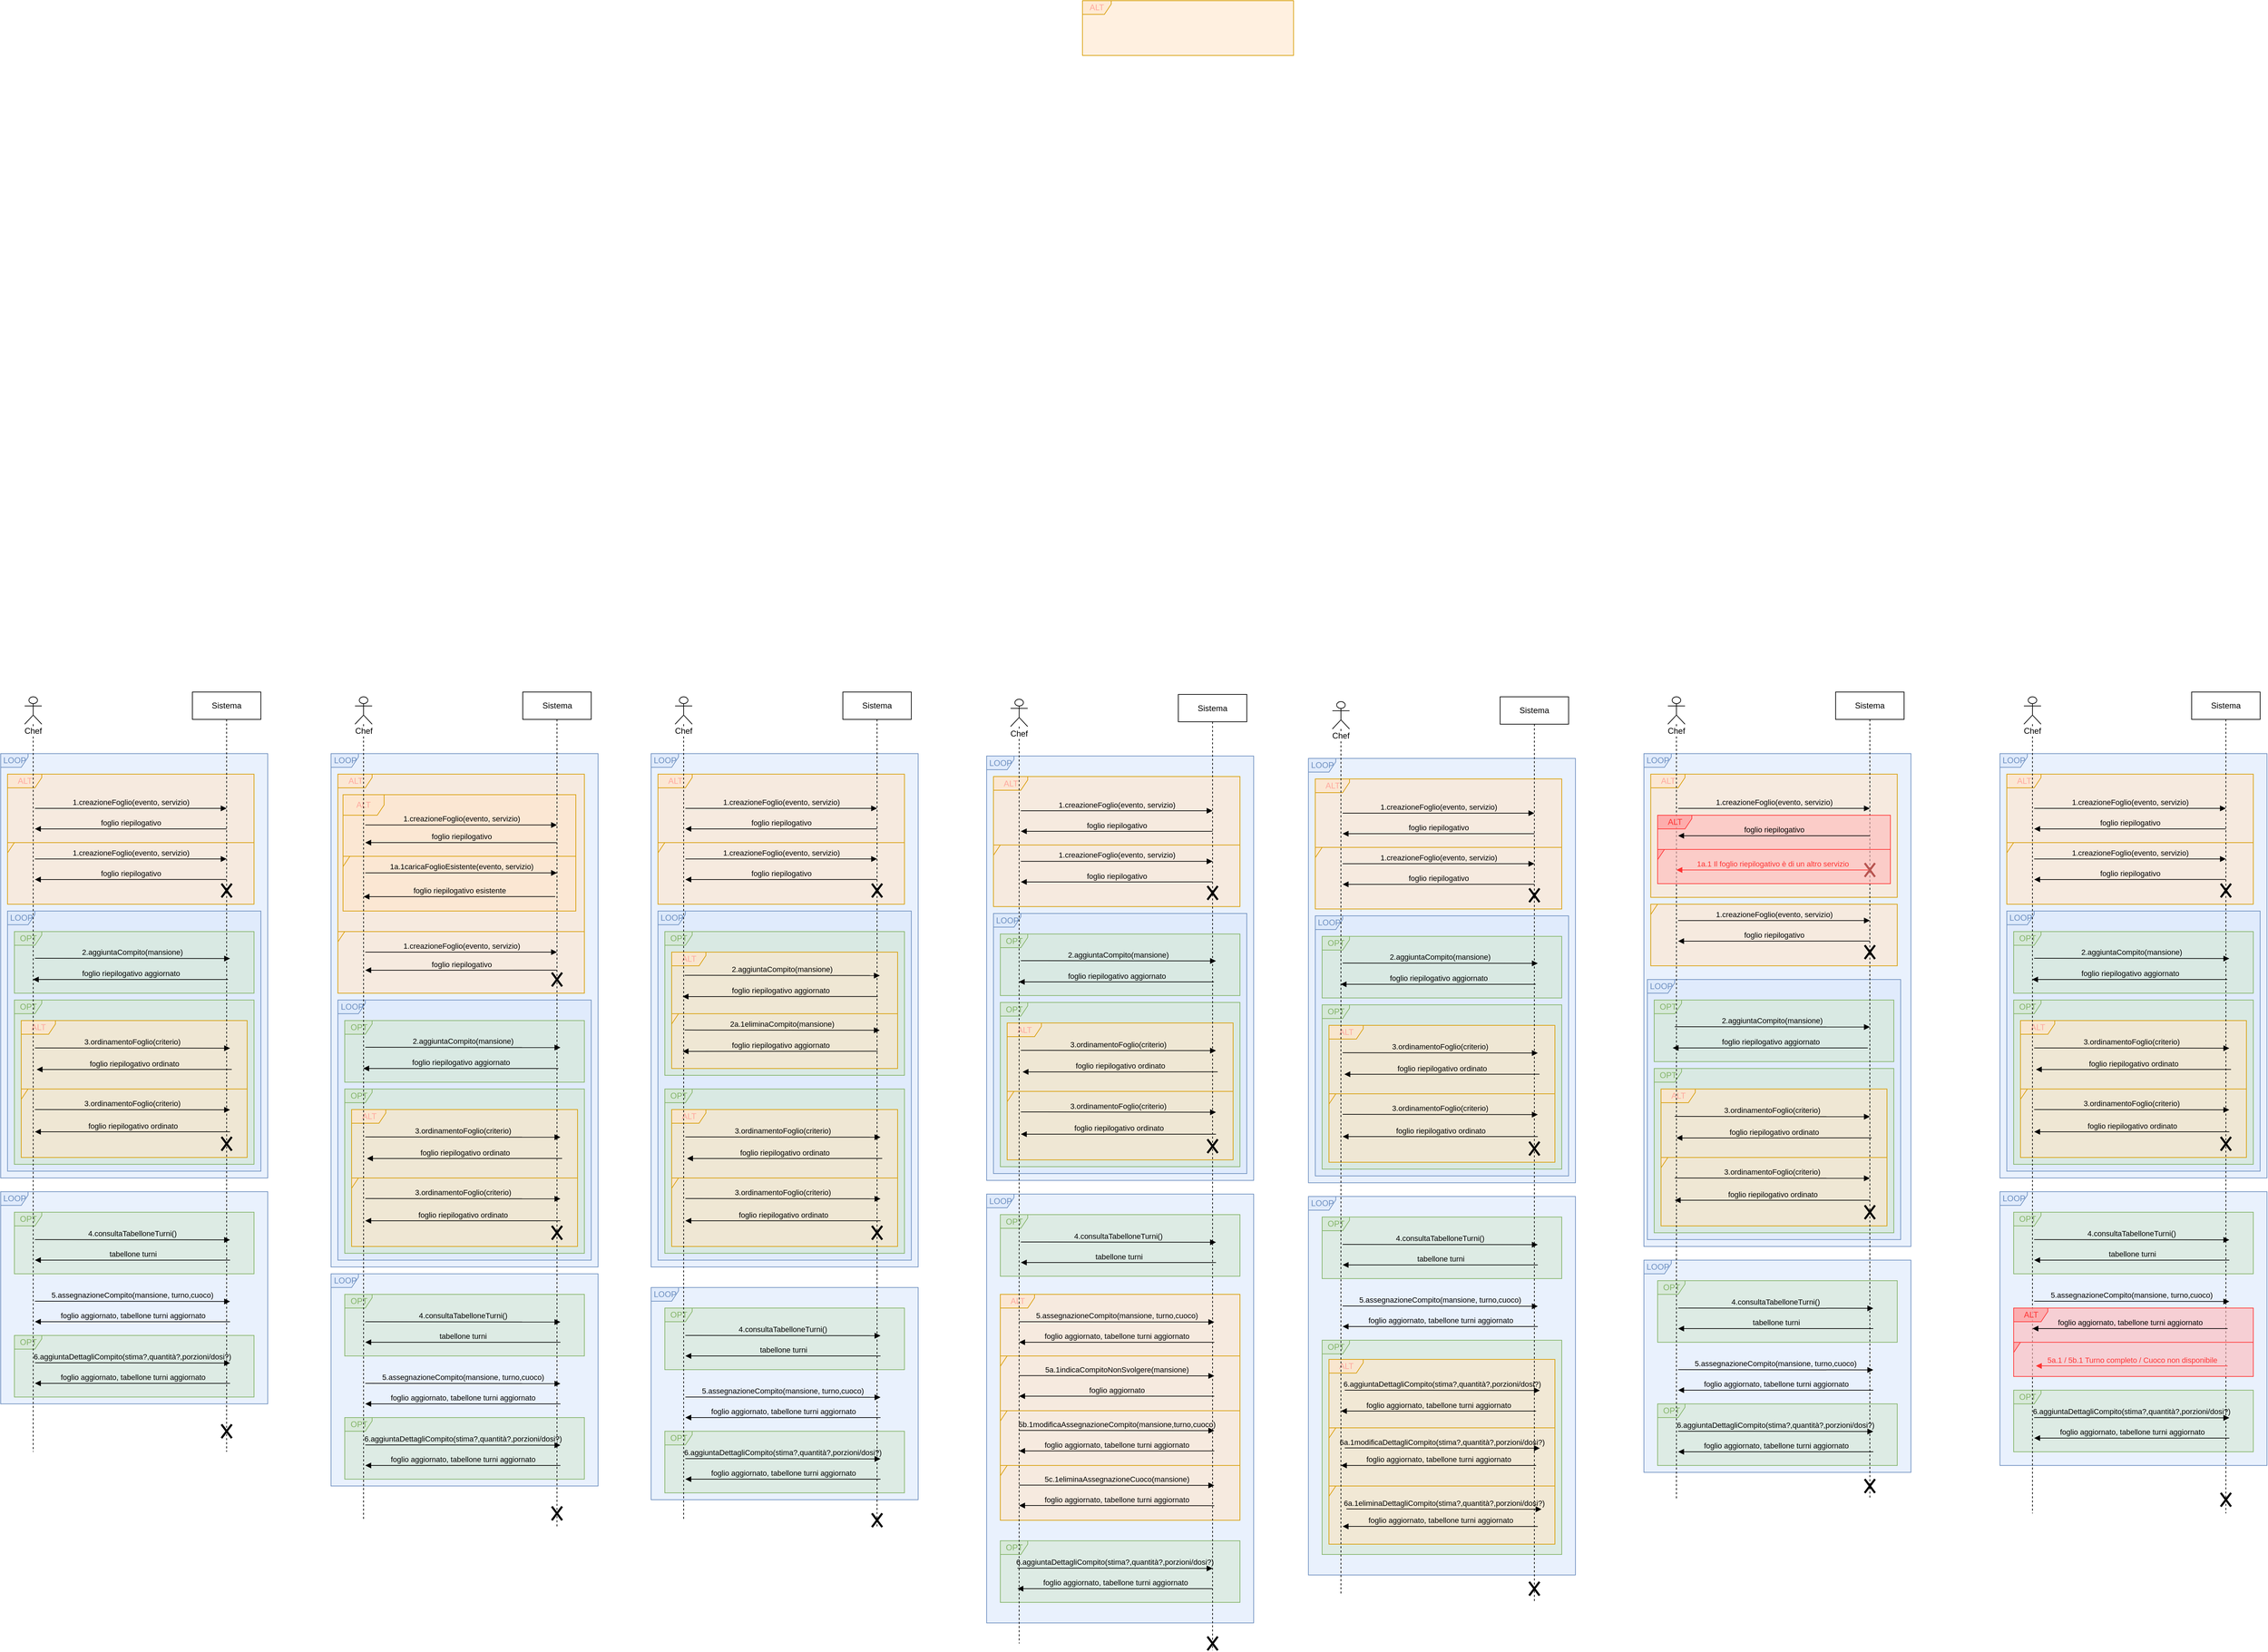 <mxfile version="18.0.6" type="device"><diagram name="Page-1" id="2YBvvXClWsGukQMizWep"><mxGraphModel dx="4074" dy="2586" grid="1" gridSize="10" guides="1" tooltips="1" connect="0" arrows="0" fold="1" page="1" pageScale="1" pageWidth="850" pageHeight="1100" math="0" shadow="0"><root><mxCell id="0"/><mxCell id="1" parent="0"/><mxCell id="32bgeeiJ9eWB9yWAlW3r-41" value="LOOP" style="shape=umlFrame;tabWidth=110;tabHeight=30;tabPosition=left;html=1;boundedLbl=1;labelInHeader=1;width=40;height=20;swimlaneFillColor=#DAE8FC;fillColor=#DAE8FC;strokeColor=#6c8ebf;fillOpacity=60;fontColor=#6C8EBF;" vertex="1" parent="1"><mxGeometry x="20" y="1430" width="390" height="620" as="geometry"/></mxCell><mxCell id="32bgeeiJ9eWB9yWAlW3r-42" value="&lt;font color=&quot;#ffa89e&quot;&gt;ALT&lt;/font&gt;" style="shape=umlFrame;tabWidth=110;tabHeight=30;tabPosition=left;html=1;boundedLbl=1;labelInHeader=1;width=50;height=20;swimlaneFillColor=#FFE6CC;fillColor=#ffe6cc;strokeColor=#d79b00;fillOpacity=60;" vertex="1" parent="1"><mxGeometry x="30" y="1460" width="360" height="100" as="geometry"/></mxCell><mxCell id="32bgeeiJ9eWB9yWAlW3r-44" value="" style="shape=umlFrame;tabWidth=110;tabHeight=30;tabPosition=left;html=1;boundedLbl=1;labelInHeader=1;width=10;height=15;swimlaneFillColor=#FFE6CC;fillColor=#ffe6cc;strokeColor=#d79b00;fillOpacity=60;" vertex="1" parent="1"><mxGeometry x="30" y="1560" width="360" height="90" as="geometry"/></mxCell><mxCell id="32bgeeiJ9eWB9yWAlW3r-45" value="1.creazioneFoglio(evento, servizio)" style="html=1;verticalAlign=bottom;endArrow=block;edgeStyle=elbowEdgeStyle;elbow=vertical;curved=0;rounded=0;labelBackgroundColor=none;" edge="1" parent="1"><mxGeometry relative="1" as="geometry"><mxPoint x="70" y="1510" as="sourcePoint"/><Array as="points"><mxPoint x="160.5" y="1510"/></Array><mxPoint x="350" y="1510" as="targetPoint"/></mxGeometry></mxCell><mxCell id="32bgeeiJ9eWB9yWAlW3r-46" value="foglio riepilogativo" style="html=1;verticalAlign=bottom;endArrow=block;edgeStyle=elbowEdgeStyle;elbow=vertical;curved=0;rounded=0;labelBackgroundColor=none;" edge="1" parent="1"><mxGeometry relative="1" as="geometry"><mxPoint x="350" y="1540" as="sourcePoint"/><mxPoint x="70" y="1540" as="targetPoint"/></mxGeometry></mxCell><mxCell id="32bgeeiJ9eWB9yWAlW3r-47" value="1.creazioneFoglio(evento, servizio)" style="html=1;verticalAlign=bottom;endArrow=block;edgeStyle=elbowEdgeStyle;elbow=vertical;curved=0;rounded=0;labelBackgroundColor=none;" edge="1" parent="1"><mxGeometry relative="1" as="geometry"><mxPoint x="70" y="1583.91" as="sourcePoint"/><Array as="points"><mxPoint x="160.5" y="1583.91"/></Array><mxPoint x="350" y="1583.91" as="targetPoint"/></mxGeometry></mxCell><mxCell id="32bgeeiJ9eWB9yWAlW3r-48" value="foglio riepilogativo" style="html=1;verticalAlign=bottom;endArrow=block;edgeStyle=elbowEdgeStyle;elbow=vertical;curved=0;rounded=0;labelBackgroundColor=none;" edge="1" parent="1"><mxGeometry relative="1" as="geometry"><mxPoint x="350" y="1613.91" as="sourcePoint"/><mxPoint x="70" y="1613.91" as="targetPoint"/></mxGeometry></mxCell><mxCell id="32bgeeiJ9eWB9yWAlW3r-49" value="" style="shape=umlDestroy;whiteSpace=wrap;html=1;strokeWidth=3;targetShapes=umlLifeline;" vertex="1" parent="1"><mxGeometry x="342.5" y="1620" width="15" height="20" as="geometry"/></mxCell><mxCell id="32bgeeiJ9eWB9yWAlW3r-50" value="LOOP" style="shape=umlFrame;tabWidth=110;tabHeight=30;tabPosition=left;html=1;boundedLbl=1;labelInHeader=1;width=40;height=20;swimlaneFillColor=#DAE8FC;fillColor=#DAE8FC;strokeColor=#6c8ebf;fillOpacity=60;fontColor=#6C8EBF;" vertex="1" parent="1"><mxGeometry x="30" y="1660" width="370" height="380" as="geometry"/></mxCell><mxCell id="32bgeeiJ9eWB9yWAlW3r-51" value="OPT" style="shape=umlFrame;tabWidth=110;tabHeight=30;tabPosition=left;html=1;boundedLbl=1;labelInHeader=1;width=40;height=20;swimlaneFillColor=#D5E8D4;fillColor=#d5e8d4;strokeColor=#82b366;fillOpacity=60;fontColor=#82B366;" vertex="1" parent="1"><mxGeometry x="40" y="1690" width="350" height="90" as="geometry"/></mxCell><mxCell id="32bgeeiJ9eWB9yWAlW3r-52" value="2.aggiuntaCompito(mansione)" style="html=1;verticalAlign=bottom;endArrow=block;edgeStyle=elbowEdgeStyle;elbow=vertical;curved=0;rounded=0;labelBackgroundColor=none;" edge="1" parent="1"><mxGeometry relative="1" as="geometry"><mxPoint x="70" y="1729" as="sourcePoint"/><Array as="points"><mxPoint x="165.5" y="1729.41"/></Array><mxPoint x="355" y="1729.41" as="targetPoint"/></mxGeometry></mxCell><mxCell id="32bgeeiJ9eWB9yWAlW3r-54" value="foglio riepilogativo aggiornato" style="html=1;verticalAlign=bottom;endArrow=block;edgeStyle=elbowEdgeStyle;elbow=vertical;curved=0;rounded=0;labelBackgroundColor=none;" edge="1" parent="1"><mxGeometry relative="1" as="geometry"><mxPoint x="352" y="1760" as="sourcePoint"/><mxPoint x="67" y="1760" as="targetPoint"/></mxGeometry></mxCell><mxCell id="32bgeeiJ9eWB9yWAlW3r-55" value="OPT" style="shape=umlFrame;tabWidth=110;tabHeight=30;tabPosition=left;html=1;boundedLbl=1;labelInHeader=1;width=40;height=20;swimlaneFillColor=#D5E8D4;fillColor=#d5e8d4;strokeColor=#82b366;fillOpacity=60;fontColor=#82B366;" vertex="1" parent="1"><mxGeometry x="40" y="1790" width="350" height="240" as="geometry"/></mxCell><mxCell id="32bgeeiJ9eWB9yWAlW3r-59" value="&lt;font color=&quot;#ffa89e&quot;&gt;ALT&lt;/font&gt;" style="shape=umlFrame;tabWidth=110;tabHeight=30;tabPosition=left;html=1;boundedLbl=1;labelInHeader=1;width=50;height=20;swimlaneFillColor=#FFE6CC;fillColor=#ffe6cc;strokeColor=#d79b00;fillOpacity=60;" vertex="1" parent="1"><mxGeometry x="50" y="1820" width="330" height="100" as="geometry"/></mxCell><mxCell id="32bgeeiJ9eWB9yWAlW3r-60" value="" style="shape=umlFrame;tabWidth=110;tabHeight=30;tabPosition=left;html=1;boundedLbl=1;labelInHeader=1;width=10;height=15;swimlaneFillColor=#FFE6CC;fillColor=#ffe6cc;strokeColor=#d79b00;fillOpacity=60;" vertex="1" parent="1"><mxGeometry x="50" y="1920" width="330" height="100" as="geometry"/></mxCell><mxCell id="32bgeeiJ9eWB9yWAlW3r-61" value="3.ordinamentoFoglio(criterio)" style="html=1;verticalAlign=bottom;endArrow=block;edgeStyle=elbowEdgeStyle;elbow=vertical;curved=0;rounded=0;labelBackgroundColor=none;" edge="1" parent="1"><mxGeometry relative="1" as="geometry"><mxPoint x="70" y="1860" as="sourcePoint"/><Array as="points"><mxPoint x="165.5" y="1860.41"/></Array><mxPoint x="355" y="1860.41" as="targetPoint"/></mxGeometry></mxCell><mxCell id="32bgeeiJ9eWB9yWAlW3r-62" value="3.ordinamentoFoglio(criterio)" style="html=1;verticalAlign=bottom;endArrow=block;edgeStyle=elbowEdgeStyle;elbow=vertical;curved=0;rounded=0;labelBackgroundColor=none;" edge="1" parent="1"><mxGeometry relative="1" as="geometry"><mxPoint x="70" y="1950" as="sourcePoint"/><Array as="points"><mxPoint x="165.5" y="1950.41"/></Array><mxPoint x="355" y="1950.41" as="targetPoint"/></mxGeometry></mxCell><mxCell id="32bgeeiJ9eWB9yWAlW3r-63" value="foglio riepilogativo ordinato" style="html=1;verticalAlign=bottom;endArrow=block;edgeStyle=elbowEdgeStyle;elbow=vertical;curved=0;rounded=0;labelBackgroundColor=none;" edge="1" parent="1"><mxGeometry relative="1" as="geometry"><mxPoint x="357.5" y="1891.41" as="sourcePoint"/><mxPoint x="72.5" y="1891.41" as="targetPoint"/></mxGeometry></mxCell><mxCell id="32bgeeiJ9eWB9yWAlW3r-64" value="foglio riepilogativo ordinato" style="html=1;verticalAlign=bottom;endArrow=block;edgeStyle=elbowEdgeStyle;elbow=vertical;curved=0;rounded=0;labelBackgroundColor=none;" edge="1" parent="1"><mxGeometry relative="1" as="geometry"><mxPoint x="355" y="1982.53" as="sourcePoint"/><mxPoint x="70" y="1982.53" as="targetPoint"/></mxGeometry></mxCell><mxCell id="32bgeeiJ9eWB9yWAlW3r-65" value="" style="shape=umlDestroy;whiteSpace=wrap;html=1;strokeWidth=3;targetShapes=umlLifeline;" vertex="1" parent="1"><mxGeometry x="342.5" y="1990" width="15" height="20" as="geometry"/></mxCell><mxCell id="32bgeeiJ9eWB9yWAlW3r-66" value="LOOP" style="shape=umlFrame;tabWidth=110;tabHeight=30;tabPosition=left;html=1;boundedLbl=1;labelInHeader=1;width=40;height=20;swimlaneFillColor=#DAE8FC;fillColor=#DAE8FC;strokeColor=#6c8ebf;fillOpacity=60;fontColor=#6C8EBF;" vertex="1" parent="1"><mxGeometry x="20" y="2070" width="390" height="310" as="geometry"/></mxCell><mxCell id="32bgeeiJ9eWB9yWAlW3r-67" value="OPT" style="shape=umlFrame;tabWidth=110;tabHeight=30;tabPosition=left;html=1;boundedLbl=1;labelInHeader=1;width=40;height=20;swimlaneFillColor=#D5E8D4;fillColor=#d5e8d4;strokeColor=#82b366;fillOpacity=60;fontColor=#82B366;" vertex="1" parent="1"><mxGeometry x="40" y="2100" width="350" height="90" as="geometry"/></mxCell><mxCell id="32bgeeiJ9eWB9yWAlW3r-68" value="4.consultaTabelloneTurni()" style="html=1;verticalAlign=bottom;endArrow=block;edgeStyle=elbowEdgeStyle;elbow=vertical;curved=0;rounded=0;labelBackgroundColor=none;" edge="1" parent="1"><mxGeometry relative="1" as="geometry"><mxPoint x="70" y="2140" as="sourcePoint"/><Array as="points"><mxPoint x="165.5" y="2140.41"/></Array><mxPoint x="355" y="2140.41" as="targetPoint"/></mxGeometry></mxCell><mxCell id="32bgeeiJ9eWB9yWAlW3r-69" value="tabellone turni" style="html=1;verticalAlign=bottom;endArrow=block;edgeStyle=elbowEdgeStyle;elbow=vertical;curved=0;rounded=0;labelBackgroundColor=none;" edge="1" parent="1"><mxGeometry relative="1" as="geometry"><mxPoint x="355" y="2170.0" as="sourcePoint"/><mxPoint x="70" y="2170.0" as="targetPoint"/></mxGeometry></mxCell><mxCell id="32bgeeiJ9eWB9yWAlW3r-70" value="5.assegnazioneCompito(mansione, turno,cuoco)" style="html=1;verticalAlign=bottom;endArrow=block;edgeStyle=elbowEdgeStyle;elbow=vertical;curved=0;rounded=0;labelBackgroundColor=none;" edge="1" parent="1"><mxGeometry relative="1" as="geometry"><mxPoint x="70" y="2230" as="sourcePoint"/><Array as="points"><mxPoint x="165.5" y="2230.41"/></Array><mxPoint x="355" y="2230.41" as="targetPoint"/></mxGeometry></mxCell><mxCell id="32bgeeiJ9eWB9yWAlW3r-71" value="foglio aggiornato, tabellone turni aggiornato" style="html=1;verticalAlign=bottom;endArrow=block;edgeStyle=elbowEdgeStyle;elbow=vertical;curved=0;rounded=0;labelBackgroundColor=none;" edge="1" parent="1"><mxGeometry relative="1" as="geometry"><mxPoint x="355" y="2260.0" as="sourcePoint"/><mxPoint x="70" y="2260.0" as="targetPoint"/></mxGeometry></mxCell><mxCell id="32bgeeiJ9eWB9yWAlW3r-72" value="OPT" style="shape=umlFrame;tabWidth=110;tabHeight=30;tabPosition=left;html=1;boundedLbl=1;labelInHeader=1;width=40;height=20;swimlaneFillColor=#D5E8D4;fillColor=#d5e8d4;strokeColor=#82b366;fillOpacity=60;fontColor=#82B366;" vertex="1" parent="1"><mxGeometry x="40" y="2280" width="350" height="90" as="geometry"/></mxCell><mxCell id="32bgeeiJ9eWB9yWAlW3r-73" value="6.aggiuntaDettagliCompito(stima?,quantità?,porzioni/dosi?)" style="html=1;verticalAlign=bottom;endArrow=block;edgeStyle=elbowEdgeStyle;elbow=horizontal;curved=0;rounded=0;labelBackgroundColor=none;" edge="1" parent="1"><mxGeometry relative="1" as="geometry"><mxPoint x="70" y="2320" as="sourcePoint"/><Array as="points"><mxPoint x="165.5" y="2320.41"/></Array><mxPoint x="355" y="2320.41" as="targetPoint"/></mxGeometry></mxCell><mxCell id="32bgeeiJ9eWB9yWAlW3r-74" value="foglio aggiornato, tabellone turni aggiornato" style="html=1;verticalAlign=bottom;endArrow=block;edgeStyle=elbowEdgeStyle;elbow=vertical;curved=0;rounded=0;labelBackgroundColor=none;" edge="1" parent="1"><mxGeometry relative="1" as="geometry"><mxPoint x="355" y="2350.0" as="sourcePoint"/><mxPoint x="70" y="2350.0" as="targetPoint"/></mxGeometry></mxCell><mxCell id="32bgeeiJ9eWB9yWAlW3r-76" value="LOOP" style="shape=umlFrame;tabWidth=110;tabHeight=30;tabPosition=left;html=1;boundedLbl=1;labelInHeader=1;width=40;height=20;swimlaneFillColor=#DAE8FC;fillColor=#DAE8FC;strokeColor=#6c8ebf;fillOpacity=60;fontColor=#6C8EBF;" vertex="1" parent="1"><mxGeometry x="502.5" y="1430" width="390" height="750" as="geometry"/></mxCell><mxCell id="32bgeeiJ9eWB9yWAlW3r-77" value="&lt;font color=&quot;#ffa89e&quot;&gt;ALT&lt;/font&gt;" style="shape=umlFrame;tabWidth=110;tabHeight=30;tabPosition=left;html=1;boundedLbl=1;labelInHeader=1;width=50;height=20;swimlaneFillColor=#FFE6CC;fillColor=#ffe6cc;strokeColor=#d79b00;fillOpacity=60;" vertex="1" parent="1"><mxGeometry x="512.5" y="1460" width="360" height="230" as="geometry"/></mxCell><mxCell id="32bgeeiJ9eWB9yWAlW3r-78" value="" style="shape=umlFrame;tabWidth=110;tabHeight=30;tabPosition=left;html=1;boundedLbl=1;labelInHeader=1;width=10;height=15;swimlaneFillColor=#FFE6CC;fillColor=#ffe6cc;strokeColor=#d79b00;fillOpacity=60;" vertex="1" parent="1"><mxGeometry x="512.5" y="1690" width="360" height="90" as="geometry"/></mxCell><mxCell id="32bgeeiJ9eWB9yWAlW3r-81" value="1.creazioneFoglio(evento, servizio)" style="html=1;verticalAlign=bottom;endArrow=block;edgeStyle=elbowEdgeStyle;elbow=vertical;curved=0;rounded=0;labelBackgroundColor=none;" edge="1" parent="1"><mxGeometry relative="1" as="geometry"><mxPoint x="552.5" y="1720.0" as="sourcePoint"/><Array as="points"><mxPoint x="643" y="1720"/></Array><mxPoint x="832.5" y="1720.0" as="targetPoint"/></mxGeometry></mxCell><mxCell id="32bgeeiJ9eWB9yWAlW3r-82" value="foglio riepilogativo" style="html=1;verticalAlign=bottom;endArrow=block;edgeStyle=elbowEdgeStyle;elbow=vertical;curved=0;rounded=0;labelBackgroundColor=none;" edge="1" parent="1"><mxGeometry relative="1" as="geometry"><mxPoint x="832.5" y="1746.41" as="sourcePoint"/><mxPoint x="552.5" y="1746.41" as="targetPoint"/></mxGeometry></mxCell><mxCell id="32bgeeiJ9eWB9yWAlW3r-83" value="" style="shape=umlDestroy;whiteSpace=wrap;html=1;strokeWidth=3;targetShapes=umlLifeline;" vertex="1" parent="1"><mxGeometry x="825" y="1750" width="15" height="20" as="geometry"/></mxCell><mxCell id="32bgeeiJ9eWB9yWAlW3r-84" value="LOOP" style="shape=umlFrame;tabWidth=110;tabHeight=30;tabPosition=left;html=1;boundedLbl=1;labelInHeader=1;width=40;height=20;swimlaneFillColor=#DAE8FC;fillColor=#DAE8FC;strokeColor=#6c8ebf;fillOpacity=60;fontColor=#6C8EBF;" vertex="1" parent="1"><mxGeometry x="512.5" y="1790" width="370" height="380" as="geometry"/></mxCell><mxCell id="32bgeeiJ9eWB9yWAlW3r-85" value="OPT" style="shape=umlFrame;tabWidth=110;tabHeight=30;tabPosition=left;html=1;boundedLbl=1;labelInHeader=1;width=40;height=20;swimlaneFillColor=#D5E8D4;fillColor=#d5e8d4;strokeColor=#82b366;fillOpacity=60;fontColor=#82B366;" vertex="1" parent="1"><mxGeometry x="522.5" y="1820" width="350" height="90" as="geometry"/></mxCell><mxCell id="32bgeeiJ9eWB9yWAlW3r-86" value="2.aggiuntaCompito(mansione)" style="html=1;verticalAlign=bottom;endArrow=block;edgeStyle=elbowEdgeStyle;elbow=vertical;curved=0;rounded=0;labelBackgroundColor=none;" edge="1" parent="1"><mxGeometry relative="1" as="geometry"><mxPoint x="552.5" y="1859.0" as="sourcePoint"/><Array as="points"><mxPoint x="648" y="1859.41"/></Array><mxPoint x="837.5" y="1859.41" as="targetPoint"/></mxGeometry></mxCell><mxCell id="32bgeeiJ9eWB9yWAlW3r-87" value="foglio riepilogativo aggiornato" style="html=1;verticalAlign=bottom;endArrow=block;edgeStyle=elbowEdgeStyle;elbow=vertical;curved=0;rounded=0;labelBackgroundColor=none;" edge="1" parent="1"><mxGeometry relative="1" as="geometry"><mxPoint x="834.5" y="1890" as="sourcePoint"/><mxPoint x="549.5" y="1890" as="targetPoint"/></mxGeometry></mxCell><mxCell id="32bgeeiJ9eWB9yWAlW3r-88" value="OPT" style="shape=umlFrame;tabWidth=110;tabHeight=30;tabPosition=left;html=1;boundedLbl=1;labelInHeader=1;width=40;height=20;swimlaneFillColor=#D5E8D4;fillColor=#d5e8d4;strokeColor=#82b366;fillOpacity=60;fontColor=#82B366;" vertex="1" parent="1"><mxGeometry x="522.5" y="1920" width="350" height="240" as="geometry"/></mxCell><mxCell id="32bgeeiJ9eWB9yWAlW3r-89" value="&lt;font color=&quot;#ffa89e&quot;&gt;ALT&lt;/font&gt;" style="shape=umlFrame;tabWidth=110;tabHeight=30;tabPosition=left;html=1;boundedLbl=1;labelInHeader=1;width=50;height=20;swimlaneFillColor=#FFE6CC;fillColor=#ffe6cc;strokeColor=#d79b00;fillOpacity=60;" vertex="1" parent="1"><mxGeometry x="532.5" y="1950" width="330" height="100" as="geometry"/></mxCell><mxCell id="32bgeeiJ9eWB9yWAlW3r-90" value="" style="shape=umlFrame;tabWidth=110;tabHeight=30;tabPosition=left;html=1;boundedLbl=1;labelInHeader=1;width=10;height=15;swimlaneFillColor=#FFE6CC;fillColor=#ffe6cc;strokeColor=#d79b00;fillOpacity=60;" vertex="1" parent="1"><mxGeometry x="532.5" y="2050" width="330" height="100" as="geometry"/></mxCell><mxCell id="32bgeeiJ9eWB9yWAlW3r-91" value="3.ordinamentoFoglio(criterio)" style="html=1;verticalAlign=bottom;endArrow=block;edgeStyle=elbowEdgeStyle;elbow=vertical;curved=0;rounded=0;labelBackgroundColor=none;" edge="1" parent="1"><mxGeometry relative="1" as="geometry"><mxPoint x="552.5" y="1990" as="sourcePoint"/><Array as="points"><mxPoint x="648" y="1990.41"/></Array><mxPoint x="837.5" y="1990.41" as="targetPoint"/></mxGeometry></mxCell><mxCell id="32bgeeiJ9eWB9yWAlW3r-92" value="3.ordinamentoFoglio(criterio)" style="html=1;verticalAlign=bottom;endArrow=block;edgeStyle=elbowEdgeStyle;elbow=vertical;curved=0;rounded=0;labelBackgroundColor=none;" edge="1" parent="1"><mxGeometry relative="1" as="geometry"><mxPoint x="552.5" y="2080" as="sourcePoint"/><Array as="points"><mxPoint x="648" y="2080.41"/></Array><mxPoint x="837.5" y="2080.41" as="targetPoint"/></mxGeometry></mxCell><mxCell id="32bgeeiJ9eWB9yWAlW3r-93" value="foglio riepilogativo ordinato" style="html=1;verticalAlign=bottom;endArrow=block;edgeStyle=elbowEdgeStyle;elbow=vertical;curved=0;rounded=0;labelBackgroundColor=none;" edge="1" parent="1"><mxGeometry relative="1" as="geometry"><mxPoint x="840" y="2021.41" as="sourcePoint"/><mxPoint x="555" y="2021.41" as="targetPoint"/></mxGeometry></mxCell><mxCell id="32bgeeiJ9eWB9yWAlW3r-94" value="foglio riepilogativo ordinato" style="html=1;verticalAlign=bottom;endArrow=block;edgeStyle=elbowEdgeStyle;elbow=vertical;curved=0;rounded=0;labelBackgroundColor=none;" edge="1" parent="1"><mxGeometry relative="1" as="geometry"><mxPoint x="837.5" y="2112.53" as="sourcePoint"/><mxPoint x="552.5" y="2112.53" as="targetPoint"/></mxGeometry></mxCell><mxCell id="32bgeeiJ9eWB9yWAlW3r-95" value="" style="shape=umlDestroy;whiteSpace=wrap;html=1;strokeWidth=3;targetShapes=umlLifeline;" vertex="1" parent="1"><mxGeometry x="825" y="2120" width="15" height="20" as="geometry"/></mxCell><mxCell id="32bgeeiJ9eWB9yWAlW3r-96" value="LOOP" style="shape=umlFrame;tabWidth=110;tabHeight=30;tabPosition=left;html=1;boundedLbl=1;labelInHeader=1;width=40;height=20;swimlaneFillColor=#DAE8FC;fillColor=#DAE8FC;strokeColor=#6c8ebf;fillOpacity=60;fontColor=#6C8EBF;" vertex="1" parent="1"><mxGeometry x="502.5" y="2190" width="390" height="310" as="geometry"/></mxCell><mxCell id="32bgeeiJ9eWB9yWAlW3r-97" value="OPT" style="shape=umlFrame;tabWidth=110;tabHeight=30;tabPosition=left;html=1;boundedLbl=1;labelInHeader=1;width=40;height=20;swimlaneFillColor=#D5E8D4;fillColor=#d5e8d4;strokeColor=#82b366;fillOpacity=60;fontColor=#82B366;" vertex="1" parent="1"><mxGeometry x="522.5" y="2220" width="350" height="90" as="geometry"/></mxCell><mxCell id="32bgeeiJ9eWB9yWAlW3r-98" value="4.consultaTabelloneTurni()" style="html=1;verticalAlign=bottom;endArrow=block;edgeStyle=elbowEdgeStyle;elbow=vertical;curved=0;rounded=0;labelBackgroundColor=none;" edge="1" parent="1"><mxGeometry relative="1" as="geometry"><mxPoint x="552.5" y="2260" as="sourcePoint"/><Array as="points"><mxPoint x="648" y="2260.41"/></Array><mxPoint x="837.5" y="2260.41" as="targetPoint"/></mxGeometry></mxCell><mxCell id="32bgeeiJ9eWB9yWAlW3r-99" value="tabellone turni" style="html=1;verticalAlign=bottom;endArrow=block;edgeStyle=elbowEdgeStyle;elbow=vertical;curved=0;rounded=0;labelBackgroundColor=none;" edge="1" parent="1"><mxGeometry relative="1" as="geometry"><mxPoint x="837.5" y="2290.0" as="sourcePoint"/><mxPoint x="552.5" y="2290.0" as="targetPoint"/></mxGeometry></mxCell><mxCell id="32bgeeiJ9eWB9yWAlW3r-100" value="5.assegnazioneCompito(mansione, turno,cuoco)" style="html=1;verticalAlign=bottom;endArrow=block;edgeStyle=elbowEdgeStyle;elbow=vertical;curved=0;rounded=0;labelBackgroundColor=none;" edge="1" parent="1"><mxGeometry relative="1" as="geometry"><mxPoint x="552.5" y="2350" as="sourcePoint"/><Array as="points"><mxPoint x="648" y="2350.41"/></Array><mxPoint x="837.5" y="2350.41" as="targetPoint"/></mxGeometry></mxCell><mxCell id="32bgeeiJ9eWB9yWAlW3r-101" value="foglio aggiornato, tabellone turni aggiornato" style="html=1;verticalAlign=bottom;endArrow=block;edgeStyle=elbowEdgeStyle;elbow=vertical;curved=0;rounded=0;labelBackgroundColor=none;" edge="1" parent="1"><mxGeometry relative="1" as="geometry"><mxPoint x="837.5" y="2380.0" as="sourcePoint"/><mxPoint x="552.5" y="2380.0" as="targetPoint"/></mxGeometry></mxCell><mxCell id="32bgeeiJ9eWB9yWAlW3r-102" value="OPT" style="shape=umlFrame;tabWidth=110;tabHeight=30;tabPosition=left;html=1;boundedLbl=1;labelInHeader=1;width=40;height=20;swimlaneFillColor=#D5E8D4;fillColor=#d5e8d4;strokeColor=#82b366;fillOpacity=60;fontColor=#82B366;" vertex="1" parent="1"><mxGeometry x="522.5" y="2400" width="350" height="90" as="geometry"/></mxCell><mxCell id="32bgeeiJ9eWB9yWAlW3r-103" value="6.aggiuntaDettagliCompito(stima?,quantità?,porzioni/dosi?)" style="html=1;verticalAlign=bottom;endArrow=block;edgeStyle=elbowEdgeStyle;elbow=horizontal;curved=0;rounded=0;labelBackgroundColor=none;" edge="1" parent="1"><mxGeometry relative="1" as="geometry"><mxPoint x="552.5" y="2440" as="sourcePoint"/><Array as="points"><mxPoint x="648" y="2440.41"/></Array><mxPoint x="837.5" y="2440.41" as="targetPoint"/></mxGeometry></mxCell><mxCell id="32bgeeiJ9eWB9yWAlW3r-104" value="foglio aggiornato, tabellone turni aggiornato" style="html=1;verticalAlign=bottom;endArrow=block;edgeStyle=elbowEdgeStyle;elbow=vertical;curved=0;rounded=0;labelBackgroundColor=none;" edge="1" parent="1"><mxGeometry relative="1" as="geometry"><mxPoint x="837.5" y="2470.0" as="sourcePoint"/><mxPoint x="552.5" y="2470.0" as="targetPoint"/></mxGeometry></mxCell><mxCell id="32bgeeiJ9eWB9yWAlW3r-108" value="ALT" style="shape=umlFrame;whiteSpace=wrap;html=1;fontColor=#FFA89E;swimlaneFillColor=#FFE6CC;fillColor=#ffe6cc;strokeColor=#d79b00;fillOpacity=60;" vertex="1" parent="1"><mxGeometry x="520" y="1490" width="340" height="90" as="geometry"/></mxCell><mxCell id="32bgeeiJ9eWB9yWAlW3r-109" value="" style="shape=umlFrame;whiteSpace=wrap;html=1;fontColor=#FFA89E;swimlaneFillColor=#FFE6CC;fillColor=#ffe6cc;strokeColor=#d79b00;fillOpacity=60;width=10;height=15;" vertex="1" parent="1"><mxGeometry x="520" y="1580" width="340" height="80" as="geometry"/></mxCell><mxCell id="32bgeeiJ9eWB9yWAlW3r-80" value="foglio riepilogativo" style="html=1;verticalAlign=bottom;endArrow=block;edgeStyle=elbowEdgeStyle;elbow=vertical;curved=0;rounded=0;labelBackgroundColor=none;" edge="1" parent="1"><mxGeometry relative="1" as="geometry"><mxPoint x="832.5" y="1560.14" as="sourcePoint"/><mxPoint x="552.5" y="1560.14" as="targetPoint"/></mxGeometry></mxCell><mxCell id="32bgeeiJ9eWB9yWAlW3r-79" value="1.creazioneFoglio(evento, servizio)" style="html=1;verticalAlign=bottom;endArrow=block;edgeStyle=elbowEdgeStyle;elbow=vertical;curved=0;rounded=0;labelBackgroundColor=none;" edge="1" parent="1"><mxGeometry relative="1" as="geometry"><mxPoint x="552.5" y="1534.29" as="sourcePoint"/><Array as="points"><mxPoint x="643" y="1534.29"/></Array><mxPoint x="832.5" y="1534.29" as="targetPoint"/></mxGeometry></mxCell><mxCell id="32bgeeiJ9eWB9yWAlW3r-110" value="1a.1caricaFoglioEsistente(evento, servizio)" style="html=1;verticalAlign=bottom;endArrow=block;edgeStyle=elbowEdgeStyle;elbow=vertical;curved=0;rounded=0;labelBackgroundColor=none;" edge="1" parent="1"><mxGeometry relative="1" as="geometry"><mxPoint x="552.5" y="1604.29" as="sourcePoint"/><Array as="points"><mxPoint x="643" y="1604.29"/></Array><mxPoint x="832.5" y="1604.29" as="targetPoint"/></mxGeometry></mxCell><mxCell id="32bgeeiJ9eWB9yWAlW3r-111" value="foglio riepilogativo esistente" style="html=1;verticalAlign=bottom;endArrow=block;edgeStyle=elbowEdgeStyle;elbow=vertical;curved=0;rounded=0;labelBackgroundColor=none;" edge="1" parent="1"><mxGeometry relative="1" as="geometry"><mxPoint x="830" y="1638.85" as="sourcePoint"/><mxPoint x="550" y="1638.85" as="targetPoint"/></mxGeometry></mxCell><mxCell id="32bgeeiJ9eWB9yWAlW3r-112" value="LOOP" style="shape=umlFrame;tabWidth=110;tabHeight=30;tabPosition=left;html=1;boundedLbl=1;labelInHeader=1;width=40;height=20;swimlaneFillColor=#DAE8FC;fillColor=#DAE8FC;strokeColor=#6c8ebf;fillOpacity=60;fontColor=#6C8EBF;" vertex="1" parent="1"><mxGeometry x="970" y="1430" width="390" height="750" as="geometry"/></mxCell><mxCell id="32bgeeiJ9eWB9yWAlW3r-113" value="&lt;font color=&quot;#ffa89e&quot;&gt;ALT&lt;/font&gt;" style="shape=umlFrame;tabWidth=110;tabHeight=30;tabPosition=left;html=1;boundedLbl=1;labelInHeader=1;width=50;height=20;swimlaneFillColor=#FFE6CC;fillColor=#ffe6cc;strokeColor=#d79b00;fillOpacity=60;" vertex="1" parent="1"><mxGeometry x="980" y="1460" width="360" height="100" as="geometry"/></mxCell><mxCell id="32bgeeiJ9eWB9yWAlW3r-114" value="" style="shape=umlFrame;tabWidth=110;tabHeight=30;tabPosition=left;html=1;boundedLbl=1;labelInHeader=1;width=10;height=15;swimlaneFillColor=#FFE6CC;fillColor=#ffe6cc;strokeColor=#d79b00;fillOpacity=60;" vertex="1" parent="1"><mxGeometry x="980" y="1560" width="360" height="90" as="geometry"/></mxCell><mxCell id="32bgeeiJ9eWB9yWAlW3r-115" value="1.creazioneFoglio(evento, servizio)" style="html=1;verticalAlign=bottom;endArrow=block;edgeStyle=elbowEdgeStyle;elbow=vertical;curved=0;rounded=0;labelBackgroundColor=none;" edge="1" parent="1"><mxGeometry relative="1" as="geometry"><mxPoint x="1020" y="1510" as="sourcePoint"/><Array as="points"><mxPoint x="1110.5" y="1510"/></Array><mxPoint x="1300" y="1510" as="targetPoint"/></mxGeometry></mxCell><mxCell id="32bgeeiJ9eWB9yWAlW3r-116" value="foglio riepilogativo" style="html=1;verticalAlign=bottom;endArrow=block;edgeStyle=elbowEdgeStyle;elbow=vertical;curved=0;rounded=0;labelBackgroundColor=none;" edge="1" parent="1"><mxGeometry relative="1" as="geometry"><mxPoint x="1300" y="1540" as="sourcePoint"/><mxPoint x="1020" y="1540" as="targetPoint"/></mxGeometry></mxCell><mxCell id="32bgeeiJ9eWB9yWAlW3r-117" value="1.creazioneFoglio(evento, servizio)" style="html=1;verticalAlign=bottom;endArrow=block;edgeStyle=elbowEdgeStyle;elbow=vertical;curved=0;rounded=0;labelBackgroundColor=none;" edge="1" parent="1"><mxGeometry relative="1" as="geometry"><mxPoint x="1020" y="1583.91" as="sourcePoint"/><Array as="points"><mxPoint x="1110.5" y="1583.91"/></Array><mxPoint x="1300" y="1583.91" as="targetPoint"/></mxGeometry></mxCell><mxCell id="32bgeeiJ9eWB9yWAlW3r-118" value="foglio riepilogativo" style="html=1;verticalAlign=bottom;endArrow=block;edgeStyle=elbowEdgeStyle;elbow=vertical;curved=0;rounded=0;labelBackgroundColor=none;" edge="1" parent="1"><mxGeometry relative="1" as="geometry"><mxPoint x="1300" y="1613.91" as="sourcePoint"/><mxPoint x="1020" y="1613.91" as="targetPoint"/></mxGeometry></mxCell><mxCell id="32bgeeiJ9eWB9yWAlW3r-119" value="" style="shape=umlDestroy;whiteSpace=wrap;html=1;strokeWidth=3;targetShapes=umlLifeline;" vertex="1" parent="1"><mxGeometry x="1292.5" y="1620" width="15" height="20" as="geometry"/></mxCell><mxCell id="32bgeeiJ9eWB9yWAlW3r-120" value="LOOP" style="shape=umlFrame;tabWidth=110;tabHeight=30;tabPosition=left;html=1;boundedLbl=1;labelInHeader=1;width=40;height=20;swimlaneFillColor=#DAE8FC;fillColor=#DAE8FC;strokeColor=#6c8ebf;fillOpacity=60;fontColor=#6C8EBF;" vertex="1" parent="1"><mxGeometry x="980" y="1660" width="370" height="510" as="geometry"/></mxCell><mxCell id="32bgeeiJ9eWB9yWAlW3r-121" value="OPT" style="shape=umlFrame;tabWidth=110;tabHeight=30;tabPosition=left;html=1;boundedLbl=1;labelInHeader=1;width=40;height=20;swimlaneFillColor=#D5E8D4;fillColor=#d5e8d4;strokeColor=#82b366;fillOpacity=60;fontColor=#82B366;" vertex="1" parent="1"><mxGeometry x="990" y="1690" width="350" height="210" as="geometry"/></mxCell><mxCell id="32bgeeiJ9eWB9yWAlW3r-124" value="OPT" style="shape=umlFrame;tabWidth=110;tabHeight=30;tabPosition=left;html=1;boundedLbl=1;labelInHeader=1;width=40;height=20;swimlaneFillColor=#D5E8D4;fillColor=#d5e8d4;strokeColor=#82b366;fillOpacity=60;fontColor=#82B366;" vertex="1" parent="1"><mxGeometry x="990" y="1920" width="350" height="240" as="geometry"/></mxCell><mxCell id="32bgeeiJ9eWB9yWAlW3r-125" value="&lt;font color=&quot;#ffa89e&quot;&gt;ALT&lt;/font&gt;" style="shape=umlFrame;tabWidth=110;tabHeight=30;tabPosition=left;html=1;boundedLbl=1;labelInHeader=1;width=50;height=20;swimlaneFillColor=#FFE6CC;fillColor=#ffe6cc;strokeColor=#d79b00;fillOpacity=60;" vertex="1" parent="1"><mxGeometry x="1000" y="1950" width="330" height="100" as="geometry"/></mxCell><mxCell id="32bgeeiJ9eWB9yWAlW3r-126" value="" style="shape=umlFrame;tabWidth=110;tabHeight=30;tabPosition=left;html=1;boundedLbl=1;labelInHeader=1;width=10;height=15;swimlaneFillColor=#FFE6CC;fillColor=#ffe6cc;strokeColor=#d79b00;fillOpacity=60;" vertex="1" parent="1"><mxGeometry x="1000" y="2050" width="330" height="100" as="geometry"/></mxCell><mxCell id="32bgeeiJ9eWB9yWAlW3r-127" value="3.ordinamentoFoglio(criterio)" style="html=1;verticalAlign=bottom;endArrow=block;edgeStyle=elbowEdgeStyle;elbow=vertical;curved=0;rounded=0;labelBackgroundColor=none;" edge="1" parent="1"><mxGeometry relative="1" as="geometry"><mxPoint x="1020" y="1990" as="sourcePoint"/><Array as="points"><mxPoint x="1115.5" y="1990.41"/></Array><mxPoint x="1305" y="1990.41" as="targetPoint"/></mxGeometry></mxCell><mxCell id="32bgeeiJ9eWB9yWAlW3r-128" value="3.ordinamentoFoglio(criterio)" style="html=1;verticalAlign=bottom;endArrow=block;edgeStyle=elbowEdgeStyle;elbow=vertical;curved=0;rounded=0;labelBackgroundColor=none;" edge="1" parent="1"><mxGeometry relative="1" as="geometry"><mxPoint x="1020" y="2080" as="sourcePoint"/><Array as="points"><mxPoint x="1115.5" y="2080.41"/></Array><mxPoint x="1305" y="2080.41" as="targetPoint"/></mxGeometry></mxCell><mxCell id="32bgeeiJ9eWB9yWAlW3r-129" value="foglio riepilogativo ordinato" style="html=1;verticalAlign=bottom;endArrow=block;edgeStyle=elbowEdgeStyle;elbow=vertical;curved=0;rounded=0;labelBackgroundColor=none;" edge="1" parent="1"><mxGeometry relative="1" as="geometry"><mxPoint x="1307.5" y="2021.41" as="sourcePoint"/><mxPoint x="1022.5" y="2021.41" as="targetPoint"/></mxGeometry></mxCell><mxCell id="32bgeeiJ9eWB9yWAlW3r-130" value="foglio riepilogativo ordinato" style="html=1;verticalAlign=bottom;endArrow=block;edgeStyle=elbowEdgeStyle;elbow=vertical;curved=0;rounded=0;labelBackgroundColor=none;" edge="1" parent="1"><mxGeometry relative="1" as="geometry"><mxPoint x="1305" y="2112.53" as="sourcePoint"/><mxPoint x="1020" y="2112.53" as="targetPoint"/></mxGeometry></mxCell><mxCell id="32bgeeiJ9eWB9yWAlW3r-131" value="" style="shape=umlDestroy;whiteSpace=wrap;html=1;strokeWidth=3;targetShapes=umlLifeline;" vertex="1" parent="1"><mxGeometry x="1292.5" y="2120" width="15" height="20" as="geometry"/></mxCell><mxCell id="32bgeeiJ9eWB9yWAlW3r-132" value="LOOP" style="shape=umlFrame;tabWidth=110;tabHeight=30;tabPosition=left;html=1;boundedLbl=1;labelInHeader=1;width=40;height=20;swimlaneFillColor=#DAE8FC;fillColor=#DAE8FC;strokeColor=#6c8ebf;fillOpacity=60;fontColor=#6C8EBF;" vertex="1" parent="1"><mxGeometry x="970" y="2210" width="390" height="310" as="geometry"/></mxCell><mxCell id="32bgeeiJ9eWB9yWAlW3r-133" value="OPT" style="shape=umlFrame;tabWidth=110;tabHeight=30;tabPosition=left;html=1;boundedLbl=1;labelInHeader=1;width=40;height=20;swimlaneFillColor=#D5E8D4;fillColor=#d5e8d4;strokeColor=#82b366;fillOpacity=60;fontColor=#82B366;" vertex="1" parent="1"><mxGeometry x="990" y="2240" width="350" height="90" as="geometry"/></mxCell><mxCell id="32bgeeiJ9eWB9yWAlW3r-134" value="4.consultaTabelloneTurni()" style="html=1;verticalAlign=bottom;endArrow=block;edgeStyle=elbowEdgeStyle;elbow=vertical;curved=0;rounded=0;labelBackgroundColor=none;" edge="1" parent="1"><mxGeometry relative="1" as="geometry"><mxPoint x="1020" y="2280" as="sourcePoint"/><Array as="points"><mxPoint x="1115.5" y="2280.41"/></Array><mxPoint x="1305" y="2280.41" as="targetPoint"/></mxGeometry></mxCell><mxCell id="32bgeeiJ9eWB9yWAlW3r-135" value="tabellone turni" style="html=1;verticalAlign=bottom;endArrow=block;edgeStyle=elbowEdgeStyle;elbow=vertical;curved=0;rounded=0;labelBackgroundColor=none;" edge="1" parent="1"><mxGeometry relative="1" as="geometry"><mxPoint x="1305" y="2310.0" as="sourcePoint"/><mxPoint x="1020" y="2310.0" as="targetPoint"/></mxGeometry></mxCell><mxCell id="32bgeeiJ9eWB9yWAlW3r-136" value="5.assegnazioneCompito(mansione, turno,cuoco)" style="html=1;verticalAlign=bottom;endArrow=block;edgeStyle=elbowEdgeStyle;elbow=vertical;curved=0;rounded=0;labelBackgroundColor=none;" edge="1" parent="1"><mxGeometry relative="1" as="geometry"><mxPoint x="1020" y="2370" as="sourcePoint"/><Array as="points"><mxPoint x="1115.5" y="2370.41"/></Array><mxPoint x="1305" y="2370.41" as="targetPoint"/></mxGeometry></mxCell><mxCell id="32bgeeiJ9eWB9yWAlW3r-137" value="foglio aggiornato, tabellone turni aggiornato" style="html=1;verticalAlign=bottom;endArrow=block;edgeStyle=elbowEdgeStyle;elbow=vertical;curved=0;rounded=0;labelBackgroundColor=none;" edge="1" parent="1"><mxGeometry relative="1" as="geometry"><mxPoint x="1305" y="2400.0" as="sourcePoint"/><mxPoint x="1020" y="2400.0" as="targetPoint"/></mxGeometry></mxCell><mxCell id="32bgeeiJ9eWB9yWAlW3r-138" value="OPT" style="shape=umlFrame;tabWidth=110;tabHeight=30;tabPosition=left;html=1;boundedLbl=1;labelInHeader=1;width=40;height=20;swimlaneFillColor=#D5E8D4;fillColor=#d5e8d4;strokeColor=#82b366;fillOpacity=60;fontColor=#82B366;" vertex="1" parent="1"><mxGeometry x="990" y="2420" width="350" height="90" as="geometry"/></mxCell><mxCell id="32bgeeiJ9eWB9yWAlW3r-139" value="6.aggiuntaDettagliCompito(stima?,quantità?,porzioni/dosi?)" style="html=1;verticalAlign=bottom;endArrow=block;edgeStyle=elbowEdgeStyle;elbow=horizontal;curved=0;rounded=0;labelBackgroundColor=none;" edge="1" parent="1"><mxGeometry relative="1" as="geometry"><mxPoint x="1020" y="2460" as="sourcePoint"/><Array as="points"><mxPoint x="1115.5" y="2460.41"/></Array><mxPoint x="1305" y="2460.41" as="targetPoint"/></mxGeometry></mxCell><mxCell id="32bgeeiJ9eWB9yWAlW3r-140" value="foglio aggiornato, tabellone turni aggiornato" style="html=1;verticalAlign=bottom;endArrow=block;edgeStyle=elbowEdgeStyle;elbow=vertical;curved=0;rounded=0;labelBackgroundColor=none;" edge="1" parent="1"><mxGeometry relative="1" as="geometry"><mxPoint x="1305" y="2490.0" as="sourcePoint"/><mxPoint x="1020" y="2490.0" as="targetPoint"/></mxGeometry></mxCell><mxCell id="32bgeeiJ9eWB9yWAlW3r-146" value="ALT" style="shape=umlFrame;whiteSpace=wrap;html=1;fontColor=#FFA89E;swimlaneFillColor=#FFE6CC;fillColor=#ffe6cc;strokeColor=#d79b00;fillOpacity=60;width=42;height=20;" vertex="1" parent="1"><mxGeometry x="1600" y="330" width="308.25" height="80" as="geometry"/></mxCell><mxCell id="32bgeeiJ9eWB9yWAlW3r-149" value="&lt;font color=&quot;#ffa89e&quot;&gt;ALT&lt;/font&gt;" style="shape=umlFrame;tabWidth=110;tabHeight=30;tabPosition=left;html=1;boundedLbl=1;labelInHeader=1;width=50;height=20;swimlaneFillColor=#FFE6CC;fillColor=#ffe6cc;strokeColor=#d79b00;fillOpacity=60;" vertex="1" parent="1"><mxGeometry x="1000" y="1720" width="330" height="90" as="geometry"/></mxCell><mxCell id="32bgeeiJ9eWB9yWAlW3r-150" value="2.aggiuntaCompito(mansione)" style="html=1;verticalAlign=bottom;endArrow=block;edgeStyle=elbowEdgeStyle;elbow=vertical;curved=0;rounded=0;labelBackgroundColor=none;" edge="1" parent="1"><mxGeometry relative="1" as="geometry"><mxPoint x="1019" y="1753.86" as="sourcePoint"/><Array as="points"><mxPoint x="1114.5" y="1754.27"/></Array><mxPoint x="1304" y="1754.27" as="targetPoint"/></mxGeometry></mxCell><mxCell id="32bgeeiJ9eWB9yWAlW3r-151" value="foglio riepilogativo aggiornato" style="html=1;verticalAlign=bottom;endArrow=block;edgeStyle=elbowEdgeStyle;elbow=vertical;curved=0;rounded=0;labelBackgroundColor=none;" edge="1" parent="1"><mxGeometry relative="1" as="geometry"><mxPoint x="1301" y="1784.86" as="sourcePoint"/><mxPoint x="1016" y="1784.86" as="targetPoint"/></mxGeometry></mxCell><mxCell id="32bgeeiJ9eWB9yWAlW3r-152" value="" style="shape=umlFrame;tabWidth=110;tabHeight=30;tabPosition=left;html=1;boundedLbl=1;labelInHeader=1;width=10;height=15;swimlaneFillColor=#FFE6CC;fillColor=#ffe6cc;strokeColor=#d79b00;fillOpacity=60;" vertex="1" parent="1"><mxGeometry x="1000" y="1810" width="330" height="80" as="geometry"/></mxCell><mxCell id="32bgeeiJ9eWB9yWAlW3r-153" value="2a.1eliminaCompito(mansione)" style="html=1;verticalAlign=bottom;endArrow=block;edgeStyle=elbowEdgeStyle;elbow=vertical;curved=0;rounded=0;labelBackgroundColor=none;" edge="1" parent="1"><mxGeometry relative="1" as="geometry"><mxPoint x="1019.0" y="1833.79" as="sourcePoint"/><Array as="points"><mxPoint x="1114.5" y="1834.2"/></Array><mxPoint x="1304" y="1834.2" as="targetPoint"/></mxGeometry></mxCell><mxCell id="32bgeeiJ9eWB9yWAlW3r-154" value="foglio riepilogativo aggiornato" style="html=1;verticalAlign=bottom;endArrow=block;edgeStyle=elbowEdgeStyle;elbow=vertical;curved=0;rounded=0;labelBackgroundColor=none;" edge="1" parent="1"><mxGeometry relative="1" as="geometry"><mxPoint x="1301" y="1864.79" as="sourcePoint"/><mxPoint x="1016" y="1864.79" as="targetPoint"/></mxGeometry></mxCell><mxCell id="32bgeeiJ9eWB9yWAlW3r-155" value="LOOP" style="shape=umlFrame;tabWidth=110;tabHeight=30;tabPosition=left;html=1;boundedLbl=1;labelInHeader=1;width=40;height=20;swimlaneFillColor=#DAE8FC;fillColor=#DAE8FC;strokeColor=#6c8ebf;fillOpacity=60;fontColor=#6C8EBF;" vertex="1" parent="1"><mxGeometry x="1460" y="1433.5" width="390" height="620" as="geometry"/></mxCell><mxCell id="32bgeeiJ9eWB9yWAlW3r-156" value="&lt;font color=&quot;#ffa89e&quot;&gt;ALT&lt;/font&gt;" style="shape=umlFrame;tabWidth=110;tabHeight=30;tabPosition=left;html=1;boundedLbl=1;labelInHeader=1;width=50;height=20;swimlaneFillColor=#FFE6CC;fillColor=#ffe6cc;strokeColor=#d79b00;fillOpacity=60;" vertex="1" parent="1"><mxGeometry x="1470" y="1463.5" width="360" height="100" as="geometry"/></mxCell><mxCell id="32bgeeiJ9eWB9yWAlW3r-157" value="" style="shape=umlFrame;tabWidth=110;tabHeight=30;tabPosition=left;html=1;boundedLbl=1;labelInHeader=1;width=10;height=15;swimlaneFillColor=#FFE6CC;fillColor=#ffe6cc;strokeColor=#d79b00;fillOpacity=60;" vertex="1" parent="1"><mxGeometry x="1470" y="1563.5" width="360" height="90" as="geometry"/></mxCell><mxCell id="32bgeeiJ9eWB9yWAlW3r-158" value="1.creazioneFoglio(evento, servizio)" style="html=1;verticalAlign=bottom;endArrow=block;edgeStyle=elbowEdgeStyle;elbow=vertical;curved=0;rounded=0;labelBackgroundColor=none;" edge="1" parent="1"><mxGeometry relative="1" as="geometry"><mxPoint x="1510" y="1513.5" as="sourcePoint"/><Array as="points"><mxPoint x="1600.5" y="1513.5"/></Array><mxPoint x="1790" y="1513.5" as="targetPoint"/></mxGeometry></mxCell><mxCell id="32bgeeiJ9eWB9yWAlW3r-159" value="foglio riepilogativo" style="html=1;verticalAlign=bottom;endArrow=block;edgeStyle=elbowEdgeStyle;elbow=vertical;curved=0;rounded=0;labelBackgroundColor=none;" edge="1" parent="1"><mxGeometry relative="1" as="geometry"><mxPoint x="1790" y="1543.5" as="sourcePoint"/><mxPoint x="1510" y="1543.5" as="targetPoint"/></mxGeometry></mxCell><mxCell id="32bgeeiJ9eWB9yWAlW3r-160" value="1.creazioneFoglio(evento, servizio)" style="html=1;verticalAlign=bottom;endArrow=block;edgeStyle=elbowEdgeStyle;elbow=vertical;curved=0;rounded=0;labelBackgroundColor=none;" edge="1" parent="1"><mxGeometry relative="1" as="geometry"><mxPoint x="1510" y="1587.41" as="sourcePoint"/><Array as="points"><mxPoint x="1600.5" y="1587.41"/></Array><mxPoint x="1790" y="1587.41" as="targetPoint"/></mxGeometry></mxCell><mxCell id="32bgeeiJ9eWB9yWAlW3r-161" value="foglio riepilogativo" style="html=1;verticalAlign=bottom;endArrow=block;edgeStyle=elbowEdgeStyle;elbow=vertical;curved=0;rounded=0;labelBackgroundColor=none;" edge="1" parent="1"><mxGeometry relative="1" as="geometry"><mxPoint x="1790" y="1617.41" as="sourcePoint"/><mxPoint x="1510" y="1617.41" as="targetPoint"/></mxGeometry></mxCell><mxCell id="32bgeeiJ9eWB9yWAlW3r-162" value="" style="shape=umlDestroy;whiteSpace=wrap;html=1;strokeWidth=3;targetShapes=umlLifeline;" vertex="1" parent="1"><mxGeometry x="1782.5" y="1623.5" width="15" height="20" as="geometry"/></mxCell><mxCell id="32bgeeiJ9eWB9yWAlW3r-163" value="LOOP" style="shape=umlFrame;tabWidth=110;tabHeight=30;tabPosition=left;html=1;boundedLbl=1;labelInHeader=1;width=40;height=20;swimlaneFillColor=#DAE8FC;fillColor=#DAE8FC;strokeColor=#6c8ebf;fillOpacity=60;fontColor=#6C8EBF;" vertex="1" parent="1"><mxGeometry x="1470" y="1663.5" width="370" height="380" as="geometry"/></mxCell><mxCell id="32bgeeiJ9eWB9yWAlW3r-164" value="OPT" style="shape=umlFrame;tabWidth=110;tabHeight=30;tabPosition=left;html=1;boundedLbl=1;labelInHeader=1;width=40;height=20;swimlaneFillColor=#D5E8D4;fillColor=#d5e8d4;strokeColor=#82b366;fillOpacity=60;fontColor=#82B366;" vertex="1" parent="1"><mxGeometry x="1480" y="1693.5" width="350" height="90" as="geometry"/></mxCell><mxCell id="32bgeeiJ9eWB9yWAlW3r-165" value="2.aggiuntaCompito(mansione)" style="html=1;verticalAlign=bottom;endArrow=block;edgeStyle=elbowEdgeStyle;elbow=vertical;curved=0;rounded=0;labelBackgroundColor=none;" edge="1" parent="1"><mxGeometry relative="1" as="geometry"><mxPoint x="1510" y="1732.5" as="sourcePoint"/><Array as="points"><mxPoint x="1605.5" y="1732.91"/></Array><mxPoint x="1795" y="1732.91" as="targetPoint"/></mxGeometry></mxCell><mxCell id="32bgeeiJ9eWB9yWAlW3r-166" value="foglio riepilogativo aggiornato" style="html=1;verticalAlign=bottom;endArrow=block;edgeStyle=elbowEdgeStyle;elbow=vertical;curved=0;rounded=0;labelBackgroundColor=none;" edge="1" parent="1"><mxGeometry relative="1" as="geometry"><mxPoint x="1792" y="1763.5" as="sourcePoint"/><mxPoint x="1507" y="1763.5" as="targetPoint"/></mxGeometry></mxCell><mxCell id="32bgeeiJ9eWB9yWAlW3r-167" value="OPT" style="shape=umlFrame;tabWidth=110;tabHeight=30;tabPosition=left;html=1;boundedLbl=1;labelInHeader=1;width=40;height=20;swimlaneFillColor=#D5E8D4;fillColor=#d5e8d4;strokeColor=#82b366;fillOpacity=60;fontColor=#82B366;" vertex="1" parent="1"><mxGeometry x="1480" y="1793.5" width="350" height="240" as="geometry"/></mxCell><mxCell id="32bgeeiJ9eWB9yWAlW3r-168" value="&lt;font color=&quot;#ffa89e&quot;&gt;ALT&lt;/font&gt;" style="shape=umlFrame;tabWidth=110;tabHeight=30;tabPosition=left;html=1;boundedLbl=1;labelInHeader=1;width=50;height=20;swimlaneFillColor=#FFE6CC;fillColor=#ffe6cc;strokeColor=#d79b00;fillOpacity=60;" vertex="1" parent="1"><mxGeometry x="1490" y="1823.5" width="330" height="100" as="geometry"/></mxCell><mxCell id="32bgeeiJ9eWB9yWAlW3r-169" value="" style="shape=umlFrame;tabWidth=110;tabHeight=30;tabPosition=left;html=1;boundedLbl=1;labelInHeader=1;width=10;height=15;swimlaneFillColor=#FFE6CC;fillColor=#ffe6cc;strokeColor=#d79b00;fillOpacity=60;" vertex="1" parent="1"><mxGeometry x="1490" y="1923.5" width="330" height="100" as="geometry"/></mxCell><mxCell id="32bgeeiJ9eWB9yWAlW3r-170" value="3.ordinamentoFoglio(criterio)" style="html=1;verticalAlign=bottom;endArrow=block;edgeStyle=elbowEdgeStyle;elbow=vertical;curved=0;rounded=0;labelBackgroundColor=none;" edge="1" parent="1"><mxGeometry relative="1" as="geometry"><mxPoint x="1510" y="1863.5" as="sourcePoint"/><Array as="points"><mxPoint x="1605.5" y="1863.91"/></Array><mxPoint x="1795" y="1863.91" as="targetPoint"/></mxGeometry></mxCell><mxCell id="32bgeeiJ9eWB9yWAlW3r-171" value="3.ordinamentoFoglio(criterio)" style="html=1;verticalAlign=bottom;endArrow=block;edgeStyle=elbowEdgeStyle;elbow=vertical;curved=0;rounded=0;labelBackgroundColor=none;" edge="1" parent="1"><mxGeometry relative="1" as="geometry"><mxPoint x="1510" y="1953.5" as="sourcePoint"/><Array as="points"><mxPoint x="1605.5" y="1953.91"/></Array><mxPoint x="1795" y="1953.91" as="targetPoint"/></mxGeometry></mxCell><mxCell id="32bgeeiJ9eWB9yWAlW3r-172" value="foglio riepilogativo ordinato" style="html=1;verticalAlign=bottom;endArrow=block;edgeStyle=elbowEdgeStyle;elbow=vertical;curved=0;rounded=0;labelBackgroundColor=none;" edge="1" parent="1"><mxGeometry relative="1" as="geometry"><mxPoint x="1797.5" y="1894.91" as="sourcePoint"/><mxPoint x="1512.5" y="1894.91" as="targetPoint"/></mxGeometry></mxCell><mxCell id="32bgeeiJ9eWB9yWAlW3r-173" value="foglio riepilogativo ordinato" style="html=1;verticalAlign=bottom;endArrow=block;edgeStyle=elbowEdgeStyle;elbow=vertical;curved=0;rounded=0;labelBackgroundColor=none;" edge="1" parent="1"><mxGeometry relative="1" as="geometry"><mxPoint x="1795" y="1986.03" as="sourcePoint"/><mxPoint x="1510" y="1986.03" as="targetPoint"/></mxGeometry></mxCell><mxCell id="32bgeeiJ9eWB9yWAlW3r-174" value="" style="shape=umlDestroy;whiteSpace=wrap;html=1;strokeWidth=3;targetShapes=umlLifeline;" vertex="1" parent="1"><mxGeometry x="1782.5" y="1993.5" width="15" height="20" as="geometry"/></mxCell><mxCell id="32bgeeiJ9eWB9yWAlW3r-175" value="LOOP" style="shape=umlFrame;tabWidth=110;tabHeight=30;tabPosition=left;html=1;boundedLbl=1;labelInHeader=1;width=40;height=20;swimlaneFillColor=#DAE8FC;fillColor=#DAE8FC;strokeColor=#6c8ebf;fillOpacity=60;fontColor=#6C8EBF;" vertex="1" parent="1"><mxGeometry x="1460" y="2073.5" width="390" height="626.5" as="geometry"/></mxCell><mxCell id="32bgeeiJ9eWB9yWAlW3r-176" value="OPT" style="shape=umlFrame;tabWidth=110;tabHeight=30;tabPosition=left;html=1;boundedLbl=1;labelInHeader=1;width=40;height=20;swimlaneFillColor=#D5E8D4;fillColor=#d5e8d4;strokeColor=#82b366;fillOpacity=60;fontColor=#82B366;" vertex="1" parent="1"><mxGeometry x="1480" y="2103.5" width="350" height="90" as="geometry"/></mxCell><mxCell id="32bgeeiJ9eWB9yWAlW3r-177" value="4.consultaTabelloneTurni()" style="html=1;verticalAlign=bottom;endArrow=block;edgeStyle=elbowEdgeStyle;elbow=vertical;curved=0;rounded=0;labelBackgroundColor=none;" edge="1" parent="1"><mxGeometry relative="1" as="geometry"><mxPoint x="1510" y="2143.5" as="sourcePoint"/><Array as="points"><mxPoint x="1605.5" y="2143.91"/></Array><mxPoint x="1795" y="2143.91" as="targetPoint"/></mxGeometry></mxCell><mxCell id="32bgeeiJ9eWB9yWAlW3r-178" value="tabellone turni" style="html=1;verticalAlign=bottom;endArrow=block;edgeStyle=elbowEdgeStyle;elbow=vertical;curved=0;rounded=0;labelBackgroundColor=none;" edge="1" parent="1"><mxGeometry relative="1" as="geometry"><mxPoint x="1795" y="2173.5" as="sourcePoint"/><mxPoint x="1510" y="2173.5" as="targetPoint"/></mxGeometry></mxCell><mxCell id="32bgeeiJ9eWB9yWAlW3r-181" value="OPT" style="shape=umlFrame;tabWidth=110;tabHeight=30;tabPosition=left;html=1;boundedLbl=1;labelInHeader=1;width=40;height=20;swimlaneFillColor=#D5E8D4;fillColor=#d5e8d4;strokeColor=#82b366;fillOpacity=60;fontColor=#82B366;" vertex="1" parent="1"><mxGeometry x="1480" y="2580" width="350" height="90" as="geometry"/></mxCell><mxCell id="32bgeeiJ9eWB9yWAlW3r-182" value="6.aggiuntaDettagliCompito(stima?,quantità?,porzioni/dosi?)" style="html=1;verticalAlign=bottom;endArrow=block;edgeStyle=elbowEdgeStyle;elbow=horizontal;curved=0;rounded=0;labelBackgroundColor=none;" edge="1" parent="1"><mxGeometry relative="1" as="geometry"><mxPoint x="1505" y="2620" as="sourcePoint"/><Array as="points"><mxPoint x="1600.5" y="2620.41"/></Array><mxPoint x="1790" y="2620.41" as="targetPoint"/></mxGeometry></mxCell><mxCell id="32bgeeiJ9eWB9yWAlW3r-183" value="foglio aggiornato, tabellone turni aggiornato" style="html=1;verticalAlign=bottom;endArrow=block;edgeStyle=elbowEdgeStyle;elbow=vertical;curved=0;rounded=0;labelBackgroundColor=none;" edge="1" parent="1"><mxGeometry relative="1" as="geometry"><mxPoint x="1790" y="2650.0" as="sourcePoint"/><mxPoint x="1505" y="2650.0" as="targetPoint"/></mxGeometry></mxCell><mxCell id="32bgeeiJ9eWB9yWAlW3r-187" value="&lt;font color=&quot;#ffa89e&quot;&gt;ALT&lt;/font&gt;" style="shape=umlFrame;tabWidth=110;tabHeight=30;tabPosition=left;html=1;boundedLbl=1;labelInHeader=1;width=50;height=20;swimlaneFillColor=#FFE6CC;fillColor=#ffe6cc;strokeColor=#d79b00;fillOpacity=60;" vertex="1" parent="1"><mxGeometry x="1480" y="2220" width="350" height="90" as="geometry"/></mxCell><mxCell id="32bgeeiJ9eWB9yWAlW3r-190" value="5.assegnazioneCompito(mansione, turno,cuoco)" style="html=1;verticalAlign=bottom;endArrow=block;edgeStyle=elbowEdgeStyle;elbow=vertical;curved=0;rounded=0;labelBackgroundColor=none;" edge="1" parent="1"><mxGeometry relative="1" as="geometry"><mxPoint x="1507.5" y="2260" as="sourcePoint"/><Array as="points"><mxPoint x="1603" y="2260.41"/></Array><mxPoint x="1792.5" y="2260.41" as="targetPoint"/></mxGeometry></mxCell><mxCell id="32bgeeiJ9eWB9yWAlW3r-191" value="foglio aggiornato, tabellone turni aggiornato" style="html=1;verticalAlign=bottom;endArrow=block;edgeStyle=elbowEdgeStyle;elbow=vertical;curved=0;rounded=0;labelBackgroundColor=none;" edge="1" parent="1"><mxGeometry relative="1" as="geometry"><mxPoint x="1792.5" y="2290.0" as="sourcePoint"/><mxPoint x="1507.5" y="2290.0" as="targetPoint"/></mxGeometry></mxCell><mxCell id="32bgeeiJ9eWB9yWAlW3r-192" value="" style="shape=umlFrame;tabWidth=110;tabHeight=30;tabPosition=left;html=1;boundedLbl=1;labelInHeader=1;width=10;height=15;swimlaneFillColor=#FFE6CC;fillColor=#ffe6cc;strokeColor=#d79b00;fillOpacity=60;" vertex="1" parent="1"><mxGeometry x="1480" y="2310" width="350" height="80" as="geometry"/></mxCell><mxCell id="32bgeeiJ9eWB9yWAlW3r-193" value="5a.1indicaCompitoNonSvolgere(mansione)" style="html=1;verticalAlign=bottom;endArrow=block;edgeStyle=elbowEdgeStyle;elbow=vertical;curved=0;rounded=0;labelBackgroundColor=none;" edge="1" parent="1"><mxGeometry relative="1" as="geometry"><mxPoint x="1507.5" y="2338.71" as="sourcePoint"/><Array as="points"><mxPoint x="1603" y="2339.12"/></Array><mxPoint x="1792.5" y="2339.12" as="targetPoint"/></mxGeometry></mxCell><mxCell id="32bgeeiJ9eWB9yWAlW3r-194" value="foglio aggiornato" style="html=1;verticalAlign=bottom;endArrow=block;edgeStyle=elbowEdgeStyle;elbow=horizontal;curved=0;rounded=0;labelBackgroundColor=none;" edge="1" parent="1"><mxGeometry relative="1" as="geometry"><mxPoint x="1792.5" y="2368.71" as="sourcePoint"/><mxPoint x="1507.5" y="2368.71" as="targetPoint"/></mxGeometry></mxCell><mxCell id="32bgeeiJ9eWB9yWAlW3r-195" value="" style="shape=umlFrame;tabWidth=110;tabHeight=30;tabPosition=left;html=1;boundedLbl=1;labelInHeader=1;width=10;height=15;swimlaneFillColor=#FFE6CC;fillColor=#ffe6cc;strokeColor=#d79b00;fillOpacity=60;" vertex="1" parent="1"><mxGeometry x="1480" y="2390" width="350" height="80" as="geometry"/></mxCell><mxCell id="32bgeeiJ9eWB9yWAlW3r-196" value="5b.1modificaAssegnazioneCompito(mansione,turno,cuoco)" style="html=1;verticalAlign=bottom;endArrow=block;edgeStyle=elbowEdgeStyle;elbow=vertical;curved=0;rounded=0;labelBackgroundColor=none;" edge="1" parent="1"><mxGeometry relative="1" as="geometry"><mxPoint x="1507.5" y="2418.71" as="sourcePoint"/><Array as="points"><mxPoint x="1603" y="2419.12"/></Array><mxPoint x="1792.5" y="2419.12" as="targetPoint"/></mxGeometry></mxCell><mxCell id="32bgeeiJ9eWB9yWAlW3r-197" value="foglio aggiornato, tabellone turni aggiornato" style="html=1;verticalAlign=bottom;endArrow=block;edgeStyle=elbowEdgeStyle;elbow=horizontal;curved=0;rounded=0;labelBackgroundColor=none;" edge="1" parent="1"><mxGeometry relative="1" as="geometry"><mxPoint x="1792.5" y="2448.71" as="sourcePoint"/><mxPoint x="1507.5" y="2448.71" as="targetPoint"/></mxGeometry></mxCell><mxCell id="32bgeeiJ9eWB9yWAlW3r-198" value="" style="shape=umlFrame;tabWidth=110;tabHeight=30;tabPosition=left;html=1;boundedLbl=1;labelInHeader=1;width=10;height=15;swimlaneFillColor=#FFE6CC;fillColor=#ffe6cc;strokeColor=#d79b00;fillOpacity=60;" vertex="1" parent="1"><mxGeometry x="1480" y="2470" width="350" height="80" as="geometry"/></mxCell><mxCell id="32bgeeiJ9eWB9yWAlW3r-199" value="5c.1eliminaAssegnazioneCuoco(mansione)" style="html=1;verticalAlign=bottom;endArrow=block;edgeStyle=elbowEdgeStyle;elbow=vertical;curved=0;rounded=0;labelBackgroundColor=none;" edge="1" parent="1"><mxGeometry relative="1" as="geometry"><mxPoint x="1507.5" y="2498.71" as="sourcePoint"/><Array as="points"><mxPoint x="1603" y="2499.12"/></Array><mxPoint x="1792.5" y="2499.12" as="targetPoint"/></mxGeometry></mxCell><mxCell id="32bgeeiJ9eWB9yWAlW3r-200" value="foglio aggiornato, tabellone turni aggiornato" style="html=1;verticalAlign=bottom;endArrow=block;edgeStyle=elbowEdgeStyle;elbow=vertical;curved=0;rounded=0;labelBackgroundColor=none;" edge="1" parent="1"><mxGeometry relative="1" as="geometry"><mxPoint x="1792.5" y="2528.71" as="sourcePoint"/><mxPoint x="1507.5" y="2528.71" as="targetPoint"/></mxGeometry></mxCell><mxCell id="32bgeeiJ9eWB9yWAlW3r-201" value="LOOP" style="shape=umlFrame;tabWidth=110;tabHeight=30;tabPosition=left;html=1;boundedLbl=1;labelInHeader=1;width=40;height=20;swimlaneFillColor=#DAE8FC;fillColor=#DAE8FC;strokeColor=#6c8ebf;fillOpacity=60;fontColor=#6C8EBF;" vertex="1" parent="1"><mxGeometry x="1930" y="1437" width="390" height="620" as="geometry"/></mxCell><mxCell id="32bgeeiJ9eWB9yWAlW3r-202" value="&lt;font color=&quot;#ffa89e&quot;&gt;ALT&lt;/font&gt;" style="shape=umlFrame;tabWidth=110;tabHeight=30;tabPosition=left;html=1;boundedLbl=1;labelInHeader=1;width=50;height=20;swimlaneFillColor=#FFE6CC;fillColor=#ffe6cc;strokeColor=#d79b00;fillOpacity=60;" vertex="1" parent="1"><mxGeometry x="1940" y="1467" width="360" height="100" as="geometry"/></mxCell><mxCell id="32bgeeiJ9eWB9yWAlW3r-203" value="" style="shape=umlFrame;tabWidth=110;tabHeight=30;tabPosition=left;html=1;boundedLbl=1;labelInHeader=1;width=10;height=15;swimlaneFillColor=#FFE6CC;fillColor=#ffe6cc;strokeColor=#d79b00;fillOpacity=60;" vertex="1" parent="1"><mxGeometry x="1940" y="1567" width="360" height="90" as="geometry"/></mxCell><mxCell id="32bgeeiJ9eWB9yWAlW3r-204" value="1.creazioneFoglio(evento, servizio)" style="html=1;verticalAlign=bottom;endArrow=block;edgeStyle=elbowEdgeStyle;elbow=vertical;curved=0;rounded=0;labelBackgroundColor=none;" edge="1" parent="1"><mxGeometry relative="1" as="geometry"><mxPoint x="1980" y="1517" as="sourcePoint"/><Array as="points"><mxPoint x="2070.5" y="1517"/></Array><mxPoint x="2260" y="1517" as="targetPoint"/></mxGeometry></mxCell><mxCell id="32bgeeiJ9eWB9yWAlW3r-205" value="foglio riepilogativo" style="html=1;verticalAlign=bottom;endArrow=block;edgeStyle=elbowEdgeStyle;elbow=vertical;curved=0;rounded=0;labelBackgroundColor=none;" edge="1" parent="1"><mxGeometry relative="1" as="geometry"><mxPoint x="2260" y="1547" as="sourcePoint"/><mxPoint x="1980" y="1547" as="targetPoint"/></mxGeometry></mxCell><mxCell id="32bgeeiJ9eWB9yWAlW3r-206" value="1.creazioneFoglio(evento, servizio)" style="html=1;verticalAlign=bottom;endArrow=block;edgeStyle=elbowEdgeStyle;elbow=vertical;curved=0;rounded=0;labelBackgroundColor=none;" edge="1" parent="1"><mxGeometry relative="1" as="geometry"><mxPoint x="1980" y="1590.91" as="sourcePoint"/><Array as="points"><mxPoint x="2070.5" y="1590.91"/></Array><mxPoint x="2260" y="1590.91" as="targetPoint"/></mxGeometry></mxCell><mxCell id="32bgeeiJ9eWB9yWAlW3r-207" value="foglio riepilogativo" style="html=1;verticalAlign=bottom;endArrow=block;edgeStyle=elbowEdgeStyle;elbow=vertical;curved=0;rounded=0;labelBackgroundColor=none;" edge="1" parent="1"><mxGeometry relative="1" as="geometry"><mxPoint x="2260" y="1620.91" as="sourcePoint"/><mxPoint x="1980" y="1620.91" as="targetPoint"/></mxGeometry></mxCell><mxCell id="32bgeeiJ9eWB9yWAlW3r-208" value="" style="shape=umlDestroy;whiteSpace=wrap;html=1;strokeWidth=3;targetShapes=umlLifeline;" vertex="1" parent="1"><mxGeometry x="2252.5" y="1627" width="15" height="20" as="geometry"/></mxCell><mxCell id="32bgeeiJ9eWB9yWAlW3r-209" value="LOOP" style="shape=umlFrame;tabWidth=110;tabHeight=30;tabPosition=left;html=1;boundedLbl=1;labelInHeader=1;width=40;height=20;swimlaneFillColor=#DAE8FC;fillColor=#DAE8FC;strokeColor=#6c8ebf;fillOpacity=60;fontColor=#6C8EBF;" vertex="1" parent="1"><mxGeometry x="1940" y="1667" width="370" height="380" as="geometry"/></mxCell><mxCell id="32bgeeiJ9eWB9yWAlW3r-210" value="OPT" style="shape=umlFrame;tabWidth=110;tabHeight=30;tabPosition=left;html=1;boundedLbl=1;labelInHeader=1;width=40;height=20;swimlaneFillColor=#D5E8D4;fillColor=#d5e8d4;strokeColor=#82b366;fillOpacity=60;fontColor=#82B366;" vertex="1" parent="1"><mxGeometry x="1950" y="1697" width="350" height="90" as="geometry"/></mxCell><mxCell id="32bgeeiJ9eWB9yWAlW3r-211" value="2.aggiuntaCompito(mansione)" style="html=1;verticalAlign=bottom;endArrow=block;edgeStyle=elbowEdgeStyle;elbow=vertical;curved=0;rounded=0;labelBackgroundColor=none;" edge="1" parent="1"><mxGeometry relative="1" as="geometry"><mxPoint x="1980" y="1736" as="sourcePoint"/><Array as="points"><mxPoint x="2075.5" y="1736.41"/></Array><mxPoint x="2265" y="1736.41" as="targetPoint"/></mxGeometry></mxCell><mxCell id="32bgeeiJ9eWB9yWAlW3r-212" value="foglio riepilogativo aggiornato" style="html=1;verticalAlign=bottom;endArrow=block;edgeStyle=elbowEdgeStyle;elbow=vertical;curved=0;rounded=0;labelBackgroundColor=none;" edge="1" parent="1"><mxGeometry relative="1" as="geometry"><mxPoint x="2262" y="1767" as="sourcePoint"/><mxPoint x="1977" y="1767" as="targetPoint"/></mxGeometry></mxCell><mxCell id="32bgeeiJ9eWB9yWAlW3r-213" value="OPT" style="shape=umlFrame;tabWidth=110;tabHeight=30;tabPosition=left;html=1;boundedLbl=1;labelInHeader=1;width=40;height=20;swimlaneFillColor=#D5E8D4;fillColor=#d5e8d4;strokeColor=#82b366;fillOpacity=60;fontColor=#82B366;" vertex="1" parent="1"><mxGeometry x="1950" y="1797" width="350" height="240" as="geometry"/></mxCell><mxCell id="32bgeeiJ9eWB9yWAlW3r-214" value="&lt;font color=&quot;#ffa89e&quot;&gt;ALT&lt;/font&gt;" style="shape=umlFrame;tabWidth=110;tabHeight=30;tabPosition=left;html=1;boundedLbl=1;labelInHeader=1;width=50;height=20;swimlaneFillColor=#FFE6CC;fillColor=#ffe6cc;strokeColor=#d79b00;fillOpacity=60;" vertex="1" parent="1"><mxGeometry x="1960" y="1827" width="330" height="100" as="geometry"/></mxCell><mxCell id="32bgeeiJ9eWB9yWAlW3r-215" value="" style="shape=umlFrame;tabWidth=110;tabHeight=30;tabPosition=left;html=1;boundedLbl=1;labelInHeader=1;width=10;height=15;swimlaneFillColor=#FFE6CC;fillColor=#ffe6cc;strokeColor=#d79b00;fillOpacity=60;" vertex="1" parent="1"><mxGeometry x="1960" y="1927" width="330" height="100" as="geometry"/></mxCell><mxCell id="32bgeeiJ9eWB9yWAlW3r-216" value="3.ordinamentoFoglio(criterio)" style="html=1;verticalAlign=bottom;endArrow=block;edgeStyle=elbowEdgeStyle;elbow=vertical;curved=0;rounded=0;labelBackgroundColor=none;" edge="1" parent="1"><mxGeometry relative="1" as="geometry"><mxPoint x="1980" y="1867" as="sourcePoint"/><Array as="points"><mxPoint x="2075.5" y="1867.41"/></Array><mxPoint x="2265" y="1867.41" as="targetPoint"/></mxGeometry></mxCell><mxCell id="32bgeeiJ9eWB9yWAlW3r-217" value="3.ordinamentoFoglio(criterio)" style="html=1;verticalAlign=bottom;endArrow=block;edgeStyle=elbowEdgeStyle;elbow=vertical;curved=0;rounded=0;labelBackgroundColor=none;" edge="1" parent="1"><mxGeometry relative="1" as="geometry"><mxPoint x="1980" y="1957" as="sourcePoint"/><Array as="points"><mxPoint x="2075.5" y="1957.41"/></Array><mxPoint x="2265" y="1957.41" as="targetPoint"/></mxGeometry></mxCell><mxCell id="32bgeeiJ9eWB9yWAlW3r-218" value="foglio riepilogativo ordinato" style="html=1;verticalAlign=bottom;endArrow=block;edgeStyle=elbowEdgeStyle;elbow=vertical;curved=0;rounded=0;labelBackgroundColor=none;" edge="1" parent="1"><mxGeometry relative="1" as="geometry"><mxPoint x="2267.5" y="1898.41" as="sourcePoint"/><mxPoint x="1982.5" y="1898.41" as="targetPoint"/></mxGeometry></mxCell><mxCell id="32bgeeiJ9eWB9yWAlW3r-219" value="foglio riepilogativo ordinato" style="html=1;verticalAlign=bottom;endArrow=block;edgeStyle=elbowEdgeStyle;elbow=vertical;curved=0;rounded=0;labelBackgroundColor=none;" edge="1" parent="1"><mxGeometry relative="1" as="geometry"><mxPoint x="2265" y="1989.53" as="sourcePoint"/><mxPoint x="1980" y="1989.53" as="targetPoint"/></mxGeometry></mxCell><mxCell id="32bgeeiJ9eWB9yWAlW3r-220" value="" style="shape=umlDestroy;whiteSpace=wrap;html=1;strokeWidth=3;targetShapes=umlLifeline;" vertex="1" parent="1"><mxGeometry x="2252.5" y="1997" width="15" height="20" as="geometry"/></mxCell><mxCell id="32bgeeiJ9eWB9yWAlW3r-221" value="LOOP" style="shape=umlFrame;tabWidth=110;tabHeight=30;tabPosition=left;html=1;boundedLbl=1;labelInHeader=1;width=40;height=20;swimlaneFillColor=#DAE8FC;fillColor=#DAE8FC;strokeColor=#6c8ebf;fillOpacity=60;fontColor=#6C8EBF;" vertex="1" parent="1"><mxGeometry x="1930" y="2077" width="390" height="553" as="geometry"/></mxCell><mxCell id="32bgeeiJ9eWB9yWAlW3r-222" value="OPT" style="shape=umlFrame;tabWidth=110;tabHeight=30;tabPosition=left;html=1;boundedLbl=1;labelInHeader=1;width=40;height=20;swimlaneFillColor=#D5E8D4;fillColor=#d5e8d4;strokeColor=#82b366;fillOpacity=60;fontColor=#82B366;" vertex="1" parent="1"><mxGeometry x="1950" y="2107" width="350" height="90" as="geometry"/></mxCell><mxCell id="32bgeeiJ9eWB9yWAlW3r-223" value="4.consultaTabelloneTurni()" style="html=1;verticalAlign=bottom;endArrow=block;edgeStyle=elbowEdgeStyle;elbow=vertical;curved=0;rounded=0;labelBackgroundColor=none;" edge="1" parent="1"><mxGeometry relative="1" as="geometry"><mxPoint x="1980" y="2147" as="sourcePoint"/><Array as="points"><mxPoint x="2075.5" y="2147.41"/></Array><mxPoint x="2265" y="2147.41" as="targetPoint"/></mxGeometry></mxCell><mxCell id="32bgeeiJ9eWB9yWAlW3r-224" value="tabellone turni" style="html=1;verticalAlign=bottom;endArrow=block;edgeStyle=elbowEdgeStyle;elbow=vertical;curved=0;rounded=0;labelBackgroundColor=none;" edge="1" parent="1"><mxGeometry relative="1" as="geometry"><mxPoint x="2265" y="2177.0" as="sourcePoint"/><mxPoint x="1980" y="2177.0" as="targetPoint"/></mxGeometry></mxCell><mxCell id="32bgeeiJ9eWB9yWAlW3r-225" value="5.assegnazioneCompito(mansione, turno,cuoco)" style="html=1;verticalAlign=bottom;endArrow=block;edgeStyle=elbowEdgeStyle;elbow=vertical;curved=0;rounded=0;labelBackgroundColor=none;" edge="1" parent="1"><mxGeometry relative="1" as="geometry"><mxPoint x="1980" y="2237" as="sourcePoint"/><Array as="points"><mxPoint x="2075.5" y="2237.41"/></Array><mxPoint x="2265" y="2237.41" as="targetPoint"/></mxGeometry></mxCell><mxCell id="32bgeeiJ9eWB9yWAlW3r-226" value="foglio aggiornato, tabellone turni aggiornato" style="html=1;verticalAlign=bottom;endArrow=block;edgeStyle=elbowEdgeStyle;elbow=vertical;curved=0;rounded=0;labelBackgroundColor=none;" edge="1" parent="1"><mxGeometry relative="1" as="geometry"><mxPoint x="2265" y="2267.0" as="sourcePoint"/><mxPoint x="1980" y="2267.0" as="targetPoint"/></mxGeometry></mxCell><mxCell id="32bgeeiJ9eWB9yWAlW3r-227" value="OPT" style="shape=umlFrame;tabWidth=110;tabHeight=30;tabPosition=left;html=1;boundedLbl=1;labelInHeader=1;width=40;height=20;swimlaneFillColor=#D5E8D4;fillColor=#d5e8d4;strokeColor=#82b366;fillOpacity=60;fontColor=#82B366;" vertex="1" parent="1"><mxGeometry x="1950" y="2287" width="350" height="313" as="geometry"/></mxCell><mxCell id="32bgeeiJ9eWB9yWAlW3r-233" value="&lt;font color=&quot;#ffa89e&quot;&gt;ALT&lt;/font&gt;" style="shape=umlFrame;tabWidth=110;tabHeight=30;tabPosition=left;html=1;boundedLbl=1;labelInHeader=1;width=50;height=20;swimlaneFillColor=#FFE6CC;fillColor=#ffe6cc;strokeColor=#d79b00;fillOpacity=60;" vertex="1" parent="1"><mxGeometry x="1960" y="2315" width="330" height="100" as="geometry"/></mxCell><mxCell id="32bgeeiJ9eWB9yWAlW3r-235" value="" style="shape=umlFrame;tabWidth=110;tabHeight=30;tabPosition=left;html=1;boundedLbl=1;labelInHeader=1;width=10;height=15;swimlaneFillColor=#FFE6CC;fillColor=#ffe6cc;strokeColor=#d79b00;fillOpacity=60;" vertex="1" parent="1"><mxGeometry x="1960" y="2415" width="330" height="85" as="geometry"/></mxCell><mxCell id="32bgeeiJ9eWB9yWAlW3r-228" value="6.aggiuntaDettagliCompito(stima?,quantità?,porzioni/dosi?)" style="html=1;verticalAlign=bottom;endArrow=block;edgeStyle=elbowEdgeStyle;elbow=horizontal;curved=0;rounded=0;labelBackgroundColor=none;" edge="1" parent="1"><mxGeometry relative="1" as="geometry"><mxPoint x="1983" y="2360" as="sourcePoint"/><Array as="points"><mxPoint x="2078.5" y="2360.41"/></Array><mxPoint x="2268" y="2360.41" as="targetPoint"/></mxGeometry></mxCell><mxCell id="32bgeeiJ9eWB9yWAlW3r-229" value="foglio aggiornato, tabellone turni aggiornato" style="html=1;verticalAlign=bottom;endArrow=block;edgeStyle=elbowEdgeStyle;elbow=vertical;curved=0;rounded=0;labelBackgroundColor=none;" edge="1" parent="1"><mxGeometry relative="1" as="geometry"><mxPoint x="2262.5" y="2390.46" as="sourcePoint"/><mxPoint x="1977.5" y="2390.46" as="targetPoint"/></mxGeometry></mxCell><mxCell id="32bgeeiJ9eWB9yWAlW3r-236" value="6a.1modificaDettagliCompito(stima?,quantità?,porzioni/dosi?)" style="html=1;verticalAlign=bottom;endArrow=block;edgeStyle=elbowEdgeStyle;elbow=horizontal;curved=0;rounded=0;labelBackgroundColor=none;" edge="1" parent="1"><mxGeometry relative="1" as="geometry"><mxPoint x="1983" y="2444.41" as="sourcePoint"/><Array as="points"><mxPoint x="2078.5" y="2444.82"/></Array><mxPoint x="2268" y="2444.82" as="targetPoint"/></mxGeometry></mxCell><mxCell id="32bgeeiJ9eWB9yWAlW3r-237" value="foglio aggiornato, tabellone turni aggiornato" style="html=1;verticalAlign=bottom;endArrow=block;edgeStyle=elbowEdgeStyle;elbow=vertical;curved=0;rounded=0;labelBackgroundColor=none;" edge="1" parent="1"><mxGeometry relative="1" as="geometry"><mxPoint x="2262.5" y="2470" as="sourcePoint"/><mxPoint x="1977.5" y="2470" as="targetPoint"/></mxGeometry></mxCell><mxCell id="32bgeeiJ9eWB9yWAlW3r-238" value="" style="shape=umlFrame;tabWidth=110;tabHeight=30;tabPosition=left;html=1;boundedLbl=1;labelInHeader=1;width=10;height=15;swimlaneFillColor=#FFE6CC;fillColor=#ffe6cc;strokeColor=#d79b00;fillOpacity=60;" vertex="1" parent="1"><mxGeometry x="1960" y="2500" width="330" height="85" as="geometry"/></mxCell><mxCell id="32bgeeiJ9eWB9yWAlW3r-239" value="6a.1eliminaDettagliCompito(stima?,quantità?,porzioni/dosi?)" style="html=1;verticalAlign=bottom;endArrow=block;edgeStyle=elbowEdgeStyle;elbow=horizontal;curved=0;rounded=0;labelBackgroundColor=none;" edge="1" parent="1"><mxGeometry relative="1" as="geometry"><mxPoint x="1985.5" y="2533.53" as="sourcePoint"/><Array as="points"><mxPoint x="2081" y="2533.94"/></Array><mxPoint x="2270.5" y="2533.94" as="targetPoint"/></mxGeometry></mxCell><mxCell id="32bgeeiJ9eWB9yWAlW3r-240" value="foglio aggiornato, tabellone turni aggiornato" style="html=1;verticalAlign=bottom;endArrow=block;edgeStyle=elbowEdgeStyle;elbow=vertical;curved=0;rounded=0;labelBackgroundColor=none;" edge="1" parent="1"><mxGeometry relative="1" as="geometry"><mxPoint x="2265" y="2559.12" as="sourcePoint"/><mxPoint x="1980" y="2559.12" as="targetPoint"/></mxGeometry></mxCell><mxCell id="32bgeeiJ9eWB9yWAlW3r-34" value="Chef" style="shape=umlLifeline;participant=umlActor;perimeter=lifelinePerimeter;whiteSpace=wrap;html=1;container=1;collapsible=0;recursiveResize=0;verticalAlign=top;spacingTop=36;outlineConnect=0;labelBackgroundColor=default;" vertex="1" parent="1"><mxGeometry x="55" y="1347" width="25" height="1103" as="geometry"/></mxCell><mxCell id="32bgeeiJ9eWB9yWAlW3r-37" value="Sistema" style="shape=umlLifeline;perimeter=lifelinePerimeter;whiteSpace=wrap;html=1;container=1;collapsible=0;recursiveResize=0;outlineConnect=0;labelBackgroundColor=none;" vertex="1" parent="1"><mxGeometry x="300" y="1340" width="100" height="1110" as="geometry"/></mxCell><mxCell id="32bgeeiJ9eWB9yWAlW3r-75" value="" style="shape=umlDestroy;whiteSpace=wrap;html=1;strokeWidth=3;targetShapes=umlLifeline;" vertex="1" parent="32bgeeiJ9eWB9yWAlW3r-37"><mxGeometry x="42.5" y="1070" width="15" height="20" as="geometry"/></mxCell><mxCell id="32bgeeiJ9eWB9yWAlW3r-105" value="Chef" style="shape=umlLifeline;participant=umlActor;perimeter=lifelinePerimeter;whiteSpace=wrap;html=1;container=1;collapsible=0;recursiveResize=0;verticalAlign=top;spacingTop=36;outlineConnect=0;labelBackgroundColor=default;" vertex="1" parent="1"><mxGeometry x="537.5" y="1347" width="25" height="1203" as="geometry"/></mxCell><mxCell id="32bgeeiJ9eWB9yWAlW3r-106" value="Sistema" style="shape=umlLifeline;perimeter=lifelinePerimeter;whiteSpace=wrap;html=1;container=1;collapsible=0;recursiveResize=0;outlineConnect=0;labelBackgroundColor=none;" vertex="1" parent="1"><mxGeometry x="782.5" y="1340" width="100" height="1220" as="geometry"/></mxCell><mxCell id="32bgeeiJ9eWB9yWAlW3r-107" value="" style="shape=umlDestroy;whiteSpace=wrap;html=1;strokeWidth=3;targetShapes=umlLifeline;" vertex="1" parent="32bgeeiJ9eWB9yWAlW3r-106"><mxGeometry x="42.5" y="1190" width="15" height="20" as="geometry"/></mxCell><mxCell id="32bgeeiJ9eWB9yWAlW3r-141" value="Chef" style="shape=umlLifeline;participant=umlActor;perimeter=lifelinePerimeter;whiteSpace=wrap;html=1;container=1;collapsible=0;recursiveResize=0;verticalAlign=top;spacingTop=36;outlineConnect=0;labelBackgroundColor=default;" vertex="1" parent="1"><mxGeometry x="1005" y="1347" width="25" height="1203" as="geometry"/></mxCell><mxCell id="32bgeeiJ9eWB9yWAlW3r-142" value="Sistema" style="shape=umlLifeline;perimeter=lifelinePerimeter;whiteSpace=wrap;html=1;container=1;collapsible=0;recursiveResize=0;outlineConnect=0;labelBackgroundColor=none;" vertex="1" parent="1"><mxGeometry x="1250" y="1340" width="100" height="1220" as="geometry"/></mxCell><mxCell id="32bgeeiJ9eWB9yWAlW3r-143" value="" style="shape=umlDestroy;whiteSpace=wrap;html=1;strokeWidth=3;targetShapes=umlLifeline;" vertex="1" parent="32bgeeiJ9eWB9yWAlW3r-142"><mxGeometry x="42.5" y="1200" width="15" height="20" as="geometry"/></mxCell><mxCell id="32bgeeiJ9eWB9yWAlW3r-184" value="Chef" style="shape=umlLifeline;participant=umlActor;perimeter=lifelinePerimeter;whiteSpace=wrap;html=1;container=1;collapsible=0;recursiveResize=0;verticalAlign=top;spacingTop=36;outlineConnect=0;labelBackgroundColor=default;" vertex="1" parent="1"><mxGeometry x="1495" y="1350.5" width="25" height="1379.5" as="geometry"/></mxCell><mxCell id="32bgeeiJ9eWB9yWAlW3r-185" value="Sistema" style="shape=umlLifeline;perimeter=lifelinePerimeter;whiteSpace=wrap;html=1;container=1;collapsible=0;recursiveResize=0;outlineConnect=0;labelBackgroundColor=none;" vertex="1" parent="1"><mxGeometry x="1740" y="1343.5" width="100" height="1396.5" as="geometry"/></mxCell><mxCell id="32bgeeiJ9eWB9yWAlW3r-186" value="" style="shape=umlDestroy;whiteSpace=wrap;html=1;strokeWidth=3;targetShapes=umlLifeline;" vertex="1" parent="32bgeeiJ9eWB9yWAlW3r-185"><mxGeometry x="42.5" y="1376.5" width="15" height="20" as="geometry"/></mxCell><mxCell id="32bgeeiJ9eWB9yWAlW3r-230" value="Chef" style="shape=umlLifeline;participant=umlActor;perimeter=lifelinePerimeter;whiteSpace=wrap;html=1;container=1;collapsible=0;recursiveResize=0;verticalAlign=top;spacingTop=36;outlineConnect=0;labelBackgroundColor=default;" vertex="1" parent="1"><mxGeometry x="1965" y="1354" width="25" height="1306" as="geometry"/></mxCell><mxCell id="32bgeeiJ9eWB9yWAlW3r-231" value="Sistema" style="shape=umlLifeline;perimeter=lifelinePerimeter;whiteSpace=wrap;html=1;container=1;collapsible=0;recursiveResize=0;outlineConnect=0;labelBackgroundColor=none;" vertex="1" parent="1"><mxGeometry x="2210" y="1347" width="100" height="1323" as="geometry"/></mxCell><mxCell id="32bgeeiJ9eWB9yWAlW3r-232" value="" style="shape=umlDestroy;whiteSpace=wrap;html=1;strokeWidth=3;targetShapes=umlLifeline;" vertex="1" parent="32bgeeiJ9eWB9yWAlW3r-231"><mxGeometry x="42.5" y="1293" width="15" height="20" as="geometry"/></mxCell><mxCell id="32bgeeiJ9eWB9yWAlW3r-241" value="LOOP" style="shape=umlFrame;tabWidth=110;tabHeight=30;tabPosition=left;html=1;boundedLbl=1;labelInHeader=1;width=40;height=20;swimlaneFillColor=#DAE8FC;fillColor=#DAE8FC;strokeColor=#6c8ebf;fillOpacity=60;fontColor=#6C8EBF;" vertex="1" parent="1"><mxGeometry x="2420" y="1430" width="390" height="720" as="geometry"/></mxCell><mxCell id="32bgeeiJ9eWB9yWAlW3r-242" value="&lt;font color=&quot;#ffa89e&quot;&gt;ALT&lt;/font&gt;" style="shape=umlFrame;tabWidth=110;tabHeight=30;tabPosition=left;html=1;boundedLbl=1;labelInHeader=1;width=50;height=20;swimlaneFillColor=#FFE6CC;fillColor=#ffe6cc;strokeColor=#d79b00;fillOpacity=60;" vertex="1" parent="1"><mxGeometry x="2430" y="1460" width="360" height="180" as="geometry"/></mxCell><mxCell id="32bgeeiJ9eWB9yWAlW3r-243" value="" style="shape=umlFrame;tabWidth=110;tabHeight=30;tabPosition=left;html=1;boundedLbl=1;labelInHeader=1;width=10;height=15;swimlaneFillColor=#FFE6CC;fillColor=#ffe6cc;strokeColor=#d79b00;fillOpacity=60;" vertex="1" parent="1"><mxGeometry x="2430" y="1650" width="360" height="90" as="geometry"/></mxCell><mxCell id="32bgeeiJ9eWB9yWAlW3r-244" value="1.creazioneFoglio(evento, servizio)" style="html=1;verticalAlign=bottom;endArrow=block;edgeStyle=elbowEdgeStyle;elbow=vertical;curved=0;rounded=0;labelBackgroundColor=none;" edge="1" parent="1"><mxGeometry relative="1" as="geometry"><mxPoint x="2470" y="1510" as="sourcePoint"/><Array as="points"><mxPoint x="2560.5" y="1510"/></Array><mxPoint x="2750" y="1510" as="targetPoint"/></mxGeometry></mxCell><mxCell id="32bgeeiJ9eWB9yWAlW3r-246" value="1.creazioneFoglio(evento, servizio)" style="html=1;verticalAlign=bottom;endArrow=block;edgeStyle=elbowEdgeStyle;elbow=vertical;curved=0;rounded=0;labelBackgroundColor=none;" edge="1" parent="1"><mxGeometry relative="1" as="geometry"><mxPoint x="2470" y="1673.91" as="sourcePoint"/><Array as="points"><mxPoint x="2560.5" y="1673.91"/></Array><mxPoint x="2750" y="1673.91" as="targetPoint"/></mxGeometry></mxCell><mxCell id="32bgeeiJ9eWB9yWAlW3r-247" value="foglio riepilogativo" style="html=1;verticalAlign=bottom;endArrow=block;edgeStyle=elbowEdgeStyle;elbow=vertical;curved=0;rounded=0;labelBackgroundColor=none;" edge="1" parent="1"><mxGeometry relative="1" as="geometry"><mxPoint x="2750" y="1703.91" as="sourcePoint"/><mxPoint x="2470" y="1703.91" as="targetPoint"/></mxGeometry></mxCell><mxCell id="32bgeeiJ9eWB9yWAlW3r-248" value="" style="shape=umlDestroy;whiteSpace=wrap;html=1;strokeWidth=3;targetShapes=umlLifeline;" vertex="1" parent="1"><mxGeometry x="2742.5" y="1710" width="15" height="20" as="geometry"/></mxCell><mxCell id="32bgeeiJ9eWB9yWAlW3r-249" value="LOOP" style="shape=umlFrame;tabWidth=110;tabHeight=30;tabPosition=left;html=1;boundedLbl=1;labelInHeader=1;width=40;height=20;swimlaneFillColor=#DAE8FC;fillColor=#DAE8FC;strokeColor=#6c8ebf;fillOpacity=60;fontColor=#6C8EBF;" vertex="1" parent="1"><mxGeometry x="2425" y="1760" width="370" height="380" as="geometry"/></mxCell><mxCell id="32bgeeiJ9eWB9yWAlW3r-250" value="OPT" style="shape=umlFrame;tabWidth=110;tabHeight=30;tabPosition=left;html=1;boundedLbl=1;labelInHeader=1;width=40;height=20;swimlaneFillColor=#D5E8D4;fillColor=#d5e8d4;strokeColor=#82b366;fillOpacity=60;fontColor=#82B366;" vertex="1" parent="1"><mxGeometry x="2435" y="1790" width="350" height="90" as="geometry"/></mxCell><mxCell id="32bgeeiJ9eWB9yWAlW3r-251" value="2.aggiuntaCompito(mansione)" style="html=1;verticalAlign=bottom;endArrow=block;edgeStyle=elbowEdgeStyle;elbow=vertical;curved=0;rounded=0;labelBackgroundColor=none;" edge="1" parent="1"><mxGeometry relative="1" as="geometry"><mxPoint x="2465" y="1829" as="sourcePoint"/><Array as="points"><mxPoint x="2560.5" y="1829.41"/></Array><mxPoint x="2750" y="1829.41" as="targetPoint"/></mxGeometry></mxCell><mxCell id="32bgeeiJ9eWB9yWAlW3r-252" value="foglio riepilogativo aggiornato" style="html=1;verticalAlign=bottom;endArrow=block;edgeStyle=elbowEdgeStyle;elbow=vertical;curved=0;rounded=0;labelBackgroundColor=none;" edge="1" parent="1"><mxGeometry relative="1" as="geometry"><mxPoint x="2747" y="1860" as="sourcePoint"/><mxPoint x="2462" y="1860" as="targetPoint"/></mxGeometry></mxCell><mxCell id="32bgeeiJ9eWB9yWAlW3r-253" value="OPT" style="shape=umlFrame;tabWidth=110;tabHeight=30;tabPosition=left;html=1;boundedLbl=1;labelInHeader=1;width=40;height=20;swimlaneFillColor=#D5E8D4;fillColor=#d5e8d4;strokeColor=#82b366;fillOpacity=60;fontColor=#82B366;" vertex="1" parent="1"><mxGeometry x="2435" y="1890" width="350" height="240" as="geometry"/></mxCell><mxCell id="32bgeeiJ9eWB9yWAlW3r-254" value="&lt;font color=&quot;#ffa89e&quot;&gt;ALT&lt;/font&gt;" style="shape=umlFrame;tabWidth=110;tabHeight=30;tabPosition=left;html=1;boundedLbl=1;labelInHeader=1;width=50;height=20;swimlaneFillColor=#FFE6CC;fillColor=#ffe6cc;strokeColor=#d79b00;fillOpacity=60;" vertex="1" parent="1"><mxGeometry x="2445" y="1920" width="330" height="100" as="geometry"/></mxCell><mxCell id="32bgeeiJ9eWB9yWAlW3r-255" value="" style="shape=umlFrame;tabWidth=110;tabHeight=30;tabPosition=left;html=1;boundedLbl=1;labelInHeader=1;width=10;height=15;swimlaneFillColor=#FFE6CC;fillColor=#ffe6cc;strokeColor=#d79b00;fillOpacity=60;" vertex="1" parent="1"><mxGeometry x="2445" y="2020" width="330" height="100" as="geometry"/></mxCell><mxCell id="32bgeeiJ9eWB9yWAlW3r-256" value="3.ordinamentoFoglio(criterio)" style="html=1;verticalAlign=bottom;endArrow=block;edgeStyle=elbowEdgeStyle;elbow=vertical;curved=0;rounded=0;labelBackgroundColor=none;" edge="1" parent="1"><mxGeometry relative="1" as="geometry"><mxPoint x="2465" y="1960" as="sourcePoint"/><Array as="points"><mxPoint x="2560.5" y="1960.41"/></Array><mxPoint x="2750" y="1960.41" as="targetPoint"/></mxGeometry></mxCell><mxCell id="32bgeeiJ9eWB9yWAlW3r-257" value="3.ordinamentoFoglio(criterio)" style="html=1;verticalAlign=bottom;endArrow=block;edgeStyle=elbowEdgeStyle;elbow=vertical;curved=0;rounded=0;labelBackgroundColor=none;" edge="1" parent="1"><mxGeometry relative="1" as="geometry"><mxPoint x="2465" y="2050" as="sourcePoint"/><Array as="points"><mxPoint x="2560.5" y="2050.41"/></Array><mxPoint x="2750" y="2050.41" as="targetPoint"/></mxGeometry></mxCell><mxCell id="32bgeeiJ9eWB9yWAlW3r-258" value="foglio riepilogativo ordinato" style="html=1;verticalAlign=bottom;endArrow=block;edgeStyle=elbowEdgeStyle;elbow=vertical;curved=0;rounded=0;labelBackgroundColor=none;" edge="1" parent="1"><mxGeometry relative="1" as="geometry"><mxPoint x="2752.5" y="1991.41" as="sourcePoint"/><mxPoint x="2467.5" y="1991.41" as="targetPoint"/></mxGeometry></mxCell><mxCell id="32bgeeiJ9eWB9yWAlW3r-259" value="foglio riepilogativo ordinato" style="html=1;verticalAlign=bottom;endArrow=block;edgeStyle=elbowEdgeStyle;elbow=vertical;curved=0;rounded=0;labelBackgroundColor=none;" edge="1" parent="1"><mxGeometry relative="1" as="geometry"><mxPoint x="2750" y="2082.53" as="sourcePoint"/><mxPoint x="2465" y="2082.53" as="targetPoint"/></mxGeometry></mxCell><mxCell id="32bgeeiJ9eWB9yWAlW3r-261" value="LOOP" style="shape=umlFrame;tabWidth=110;tabHeight=30;tabPosition=left;html=1;boundedLbl=1;labelInHeader=1;width=40;height=20;swimlaneFillColor=#DAE8FC;fillColor=#DAE8FC;strokeColor=#6c8ebf;fillOpacity=60;fontColor=#6C8EBF;" vertex="1" parent="1"><mxGeometry x="2420" y="2170" width="390" height="310" as="geometry"/></mxCell><mxCell id="32bgeeiJ9eWB9yWAlW3r-262" value="OPT" style="shape=umlFrame;tabWidth=110;tabHeight=30;tabPosition=left;html=1;boundedLbl=1;labelInHeader=1;width=40;height=20;swimlaneFillColor=#D5E8D4;fillColor=#d5e8d4;strokeColor=#82b366;fillOpacity=60;fontColor=#82B366;" vertex="1" parent="1"><mxGeometry x="2440" y="2200" width="350" height="90" as="geometry"/></mxCell><mxCell id="32bgeeiJ9eWB9yWAlW3r-263" value="4.consultaTabelloneTurni()" style="html=1;verticalAlign=bottom;endArrow=block;edgeStyle=elbowEdgeStyle;elbow=vertical;curved=0;rounded=0;labelBackgroundColor=none;" edge="1" parent="1"><mxGeometry relative="1" as="geometry"><mxPoint x="2470" y="2240" as="sourcePoint"/><Array as="points"><mxPoint x="2565.5" y="2240.41"/></Array><mxPoint x="2755" y="2240.41" as="targetPoint"/></mxGeometry></mxCell><mxCell id="32bgeeiJ9eWB9yWAlW3r-264" value="tabellone turni" style="html=1;verticalAlign=bottom;endArrow=block;edgeStyle=elbowEdgeStyle;elbow=vertical;curved=0;rounded=0;labelBackgroundColor=none;" edge="1" parent="1"><mxGeometry relative="1" as="geometry"><mxPoint x="2755" y="2270.0" as="sourcePoint"/><mxPoint x="2470" y="2270.0" as="targetPoint"/></mxGeometry></mxCell><mxCell id="32bgeeiJ9eWB9yWAlW3r-265" value="5.assegnazioneCompito(mansione, turno,cuoco)" style="html=1;verticalAlign=bottom;endArrow=block;edgeStyle=elbowEdgeStyle;elbow=vertical;curved=0;rounded=0;labelBackgroundColor=none;" edge="1" parent="1"><mxGeometry relative="1" as="geometry"><mxPoint x="2470" y="2330" as="sourcePoint"/><Array as="points"><mxPoint x="2565.5" y="2330.41"/></Array><mxPoint x="2755" y="2330.41" as="targetPoint"/></mxGeometry></mxCell><mxCell id="32bgeeiJ9eWB9yWAlW3r-266" value="foglio aggiornato, tabellone turni aggiornato" style="html=1;verticalAlign=bottom;endArrow=block;edgeStyle=elbowEdgeStyle;elbow=vertical;curved=0;rounded=0;labelBackgroundColor=none;" edge="1" parent="1"><mxGeometry relative="1" as="geometry"><mxPoint x="2755" y="2360.0" as="sourcePoint"/><mxPoint x="2470" y="2360.0" as="targetPoint"/></mxGeometry></mxCell><mxCell id="32bgeeiJ9eWB9yWAlW3r-267" value="OPT" style="shape=umlFrame;tabWidth=110;tabHeight=30;tabPosition=left;html=1;boundedLbl=1;labelInHeader=1;width=40;height=20;swimlaneFillColor=#D5E8D4;fillColor=#d5e8d4;strokeColor=#82b366;fillOpacity=60;fontColor=#82B366;" vertex="1" parent="1"><mxGeometry x="2440" y="2380" width="350" height="90" as="geometry"/></mxCell><mxCell id="32bgeeiJ9eWB9yWAlW3r-268" value="6.aggiuntaDettagliCompito(stima?,quantità?,porzioni/dosi?)" style="html=1;verticalAlign=bottom;endArrow=block;edgeStyle=elbowEdgeStyle;elbow=horizontal;curved=0;rounded=0;labelBackgroundColor=none;" edge="1" parent="1"><mxGeometry relative="1" as="geometry"><mxPoint x="2470" y="2420" as="sourcePoint"/><Array as="points"><mxPoint x="2565.5" y="2420.41"/></Array><mxPoint x="2755" y="2420.41" as="targetPoint"/></mxGeometry></mxCell><mxCell id="32bgeeiJ9eWB9yWAlW3r-269" value="foglio aggiornato, tabellone turni aggiornato" style="html=1;verticalAlign=bottom;endArrow=block;edgeStyle=elbowEdgeStyle;elbow=vertical;curved=0;rounded=0;labelBackgroundColor=none;" edge="1" parent="1"><mxGeometry relative="1" as="geometry"><mxPoint x="2755" y="2450.0" as="sourcePoint"/><mxPoint x="2470" y="2450.0" as="targetPoint"/></mxGeometry></mxCell><mxCell id="32bgeeiJ9eWB9yWAlW3r-270" value="Chef" style="shape=umlLifeline;participant=umlActor;perimeter=lifelinePerimeter;whiteSpace=wrap;html=1;container=1;collapsible=0;recursiveResize=0;verticalAlign=top;spacingTop=36;outlineConnect=0;labelBackgroundColor=default;" vertex="1" parent="1"><mxGeometry x="2455" y="1347" width="25" height="1173" as="geometry"/></mxCell><mxCell id="32bgeeiJ9eWB9yWAlW3r-271" value="Sistema" style="shape=umlLifeline;perimeter=lifelinePerimeter;whiteSpace=wrap;html=1;container=1;collapsible=0;recursiveResize=0;outlineConnect=0;labelBackgroundColor=none;" vertex="1" parent="1"><mxGeometry x="2700" y="1340" width="100" height="1180" as="geometry"/></mxCell><mxCell id="32bgeeiJ9eWB9yWAlW3r-272" value="" style="shape=umlDestroy;whiteSpace=wrap;html=1;strokeWidth=3;targetShapes=umlLifeline;" vertex="1" parent="32bgeeiJ9eWB9yWAlW3r-271"><mxGeometry x="42.5" y="1150" width="15" height="20" as="geometry"/></mxCell><mxCell id="32bgeeiJ9eWB9yWAlW3r-260" value="" style="shape=umlDestroy;whiteSpace=wrap;html=1;strokeWidth=3;targetShapes=umlLifeline;" vertex="1" parent="32bgeeiJ9eWB9yWAlW3r-271"><mxGeometry x="42.5" y="750" width="15" height="20" as="geometry"/></mxCell><mxCell id="32bgeeiJ9eWB9yWAlW3r-273" value="&lt;font color=&quot;#ff3333&quot;&gt;ALT&lt;/font&gt;" style="shape=umlFrame;tabWidth=110;tabHeight=30;tabPosition=left;html=1;boundedLbl=1;labelInHeader=1;width=50;height=20;swimlaneFillColor=#FFBABA;fillColor=#FF9999;strokeColor=#FF3333;fillOpacity=60;" vertex="1" parent="1"><mxGeometry x="2440" y="1520" width="340" height="50" as="geometry"/></mxCell><mxCell id="32bgeeiJ9eWB9yWAlW3r-245" value="foglio riepilogativo" style="html=1;verticalAlign=bottom;endArrow=block;edgeStyle=elbowEdgeStyle;elbow=vertical;curved=0;rounded=0;labelBackgroundColor=none;" edge="1" parent="1"><mxGeometry relative="1" as="geometry"><mxPoint x="2750" y="1550" as="sourcePoint"/><mxPoint x="2470" y="1550" as="targetPoint"/></mxGeometry></mxCell><mxCell id="32bgeeiJ9eWB9yWAlW3r-275" value="" style="shape=umlFrame;tabWidth=110;tabHeight=30;tabPosition=left;html=1;boundedLbl=1;labelInHeader=1;width=10;height=15;swimlaneFillColor=#FFBABA;fillColor=#FF9999;strokeColor=#FF3333;fillOpacity=60;" vertex="1" parent="1"><mxGeometry x="2440" y="1570" width="340" height="50" as="geometry"/></mxCell><mxCell id="32bgeeiJ9eWB9yWAlW3r-276" value="1a.1 Il foglio riepilogativo è di un altro servizio" style="html=1;verticalAlign=bottom;endArrow=block;edgeStyle=elbowEdgeStyle;elbow=vertical;curved=0;rounded=0;labelBackgroundColor=none;fontColor=#FF3333;strokeColor=#FF3333;" edge="1" parent="1"><mxGeometry relative="1" as="geometry"><mxPoint x="2747.5" y="1600" as="sourcePoint"/><mxPoint x="2467.5" y="1600" as="targetPoint"/></mxGeometry></mxCell><mxCell id="32bgeeiJ9eWB9yWAlW3r-277" value="" style="shape=umlDestroy;whiteSpace=wrap;html=1;strokeWidth=3;targetShapes=umlLifeline;fillColor=#f8cecc;strokeColor=#b85450;" vertex="1" parent="1"><mxGeometry x="2742.5" y="1590" width="15" height="20" as="geometry"/></mxCell><mxCell id="32bgeeiJ9eWB9yWAlW3r-278" value="LOOP" style="shape=umlFrame;tabWidth=110;tabHeight=30;tabPosition=left;html=1;boundedLbl=1;labelInHeader=1;width=40;height=20;swimlaneFillColor=#DAE8FC;fillColor=#DAE8FC;strokeColor=#6c8ebf;fillOpacity=60;fontColor=#6C8EBF;" vertex="1" parent="1"><mxGeometry x="2940" y="1430" width="390" height="620" as="geometry"/></mxCell><mxCell id="32bgeeiJ9eWB9yWAlW3r-279" value="&lt;font color=&quot;#ffa89e&quot;&gt;ALT&lt;/font&gt;" style="shape=umlFrame;tabWidth=110;tabHeight=30;tabPosition=left;html=1;boundedLbl=1;labelInHeader=1;width=50;height=20;swimlaneFillColor=#FFE6CC;fillColor=#ffe6cc;strokeColor=#d79b00;fillOpacity=60;" vertex="1" parent="1"><mxGeometry x="2950" y="1460" width="360" height="100" as="geometry"/></mxCell><mxCell id="32bgeeiJ9eWB9yWAlW3r-280" value="" style="shape=umlFrame;tabWidth=110;tabHeight=30;tabPosition=left;html=1;boundedLbl=1;labelInHeader=1;width=10;height=15;swimlaneFillColor=#FFE6CC;fillColor=#ffe6cc;strokeColor=#d79b00;fillOpacity=60;" vertex="1" parent="1"><mxGeometry x="2950" y="1560" width="360" height="90" as="geometry"/></mxCell><mxCell id="32bgeeiJ9eWB9yWAlW3r-281" value="1.creazioneFoglio(evento, servizio)" style="html=1;verticalAlign=bottom;endArrow=block;edgeStyle=elbowEdgeStyle;elbow=vertical;curved=0;rounded=0;labelBackgroundColor=none;" edge="1" parent="1"><mxGeometry relative="1" as="geometry"><mxPoint x="2990" y="1510" as="sourcePoint"/><Array as="points"><mxPoint x="3080.5" y="1510"/></Array><mxPoint x="3270" y="1510" as="targetPoint"/></mxGeometry></mxCell><mxCell id="32bgeeiJ9eWB9yWAlW3r-282" value="foglio riepilogativo" style="html=1;verticalAlign=bottom;endArrow=block;edgeStyle=elbowEdgeStyle;elbow=vertical;curved=0;rounded=0;labelBackgroundColor=none;" edge="1" parent="1"><mxGeometry relative="1" as="geometry"><mxPoint x="3270" y="1540" as="sourcePoint"/><mxPoint x="2990" y="1540" as="targetPoint"/></mxGeometry></mxCell><mxCell id="32bgeeiJ9eWB9yWAlW3r-283" value="1.creazioneFoglio(evento, servizio)" style="html=1;verticalAlign=bottom;endArrow=block;edgeStyle=elbowEdgeStyle;elbow=vertical;curved=0;rounded=0;labelBackgroundColor=none;" edge="1" parent="1"><mxGeometry relative="1" as="geometry"><mxPoint x="2990" y="1583.91" as="sourcePoint"/><Array as="points"><mxPoint x="3080.5" y="1583.91"/></Array><mxPoint x="3270" y="1583.91" as="targetPoint"/></mxGeometry></mxCell><mxCell id="32bgeeiJ9eWB9yWAlW3r-284" value="foglio riepilogativo" style="html=1;verticalAlign=bottom;endArrow=block;edgeStyle=elbowEdgeStyle;elbow=vertical;curved=0;rounded=0;labelBackgroundColor=none;" edge="1" parent="1"><mxGeometry relative="1" as="geometry"><mxPoint x="3270" y="1613.91" as="sourcePoint"/><mxPoint x="2990" y="1613.91" as="targetPoint"/></mxGeometry></mxCell><mxCell id="32bgeeiJ9eWB9yWAlW3r-285" value="" style="shape=umlDestroy;whiteSpace=wrap;html=1;strokeWidth=3;targetShapes=umlLifeline;" vertex="1" parent="1"><mxGeometry x="3262.5" y="1620" width="15" height="20" as="geometry"/></mxCell><mxCell id="32bgeeiJ9eWB9yWAlW3r-286" value="LOOP" style="shape=umlFrame;tabWidth=110;tabHeight=30;tabPosition=left;html=1;boundedLbl=1;labelInHeader=1;width=40;height=20;swimlaneFillColor=#DAE8FC;fillColor=#DAE8FC;strokeColor=#6c8ebf;fillOpacity=60;fontColor=#6C8EBF;" vertex="1" parent="1"><mxGeometry x="2950" y="1660" width="370" height="380" as="geometry"/></mxCell><mxCell id="32bgeeiJ9eWB9yWAlW3r-287" value="OPT" style="shape=umlFrame;tabWidth=110;tabHeight=30;tabPosition=left;html=1;boundedLbl=1;labelInHeader=1;width=40;height=20;swimlaneFillColor=#D5E8D4;fillColor=#d5e8d4;strokeColor=#82b366;fillOpacity=60;fontColor=#82B366;" vertex="1" parent="1"><mxGeometry x="2960" y="1690" width="350" height="90" as="geometry"/></mxCell><mxCell id="32bgeeiJ9eWB9yWAlW3r-288" value="2.aggiuntaCompito(mansione)" style="html=1;verticalAlign=bottom;endArrow=block;edgeStyle=elbowEdgeStyle;elbow=vertical;curved=0;rounded=0;labelBackgroundColor=none;" edge="1" parent="1"><mxGeometry relative="1" as="geometry"><mxPoint x="2990" y="1729" as="sourcePoint"/><Array as="points"><mxPoint x="3085.5" y="1729.41"/></Array><mxPoint x="3275" y="1729.41" as="targetPoint"/></mxGeometry></mxCell><mxCell id="32bgeeiJ9eWB9yWAlW3r-289" value="foglio riepilogativo aggiornato" style="html=1;verticalAlign=bottom;endArrow=block;edgeStyle=elbowEdgeStyle;elbow=vertical;curved=0;rounded=0;labelBackgroundColor=none;" edge="1" parent="1"><mxGeometry relative="1" as="geometry"><mxPoint x="3272" y="1760" as="sourcePoint"/><mxPoint x="2987" y="1760" as="targetPoint"/></mxGeometry></mxCell><mxCell id="32bgeeiJ9eWB9yWAlW3r-290" value="OPT" style="shape=umlFrame;tabWidth=110;tabHeight=30;tabPosition=left;html=1;boundedLbl=1;labelInHeader=1;width=40;height=20;swimlaneFillColor=#D5E8D4;fillColor=#d5e8d4;strokeColor=#82b366;fillOpacity=60;fontColor=#82B366;" vertex="1" parent="1"><mxGeometry x="2960" y="1790" width="350" height="240" as="geometry"/></mxCell><mxCell id="32bgeeiJ9eWB9yWAlW3r-291" value="&lt;font color=&quot;#ffa89e&quot;&gt;ALT&lt;/font&gt;" style="shape=umlFrame;tabWidth=110;tabHeight=30;tabPosition=left;html=1;boundedLbl=1;labelInHeader=1;width=50;height=20;swimlaneFillColor=#FFE6CC;fillColor=#ffe6cc;strokeColor=#d79b00;fillOpacity=60;" vertex="1" parent="1"><mxGeometry x="2970" y="1820" width="330" height="100" as="geometry"/></mxCell><mxCell id="32bgeeiJ9eWB9yWAlW3r-292" value="" style="shape=umlFrame;tabWidth=110;tabHeight=30;tabPosition=left;html=1;boundedLbl=1;labelInHeader=1;width=10;height=15;swimlaneFillColor=#FFE6CC;fillColor=#ffe6cc;strokeColor=#d79b00;fillOpacity=60;" vertex="1" parent="1"><mxGeometry x="2970" y="1920" width="330" height="100" as="geometry"/></mxCell><mxCell id="32bgeeiJ9eWB9yWAlW3r-293" value="3.ordinamentoFoglio(criterio)" style="html=1;verticalAlign=bottom;endArrow=block;edgeStyle=elbowEdgeStyle;elbow=vertical;curved=0;rounded=0;labelBackgroundColor=none;" edge="1" parent="1"><mxGeometry relative="1" as="geometry"><mxPoint x="2990" y="1860" as="sourcePoint"/><Array as="points"><mxPoint x="3085.5" y="1860.41"/></Array><mxPoint x="3275" y="1860.41" as="targetPoint"/></mxGeometry></mxCell><mxCell id="32bgeeiJ9eWB9yWAlW3r-294" value="3.ordinamentoFoglio(criterio)" style="html=1;verticalAlign=bottom;endArrow=block;edgeStyle=elbowEdgeStyle;elbow=vertical;curved=0;rounded=0;labelBackgroundColor=none;" edge="1" parent="1"><mxGeometry relative="1" as="geometry"><mxPoint x="2990" y="1950" as="sourcePoint"/><Array as="points"><mxPoint x="3085.5" y="1950.41"/></Array><mxPoint x="3275" y="1950.41" as="targetPoint"/></mxGeometry></mxCell><mxCell id="32bgeeiJ9eWB9yWAlW3r-295" value="foglio riepilogativo ordinato" style="html=1;verticalAlign=bottom;endArrow=block;edgeStyle=elbowEdgeStyle;elbow=vertical;curved=0;rounded=0;labelBackgroundColor=none;" edge="1" parent="1"><mxGeometry relative="1" as="geometry"><mxPoint x="3277.5" y="1891.41" as="sourcePoint"/><mxPoint x="2992.5" y="1891.41" as="targetPoint"/></mxGeometry></mxCell><mxCell id="32bgeeiJ9eWB9yWAlW3r-296" value="foglio riepilogativo ordinato" style="html=1;verticalAlign=bottom;endArrow=block;edgeStyle=elbowEdgeStyle;elbow=vertical;curved=0;rounded=0;labelBackgroundColor=none;" edge="1" parent="1"><mxGeometry relative="1" as="geometry"><mxPoint x="3275" y="1982.53" as="sourcePoint"/><mxPoint x="2990" y="1982.53" as="targetPoint"/></mxGeometry></mxCell><mxCell id="32bgeeiJ9eWB9yWAlW3r-297" value="" style="shape=umlDestroy;whiteSpace=wrap;html=1;strokeWidth=3;targetShapes=umlLifeline;" vertex="1" parent="1"><mxGeometry x="3262.5" y="1990" width="15" height="20" as="geometry"/></mxCell><mxCell id="32bgeeiJ9eWB9yWAlW3r-298" value="LOOP" style="shape=umlFrame;tabWidth=110;tabHeight=30;tabPosition=left;html=1;boundedLbl=1;labelInHeader=1;width=40;height=20;swimlaneFillColor=#DAE8FC;fillColor=#DAE8FC;strokeColor=#6c8ebf;fillOpacity=60;fontColor=#6C8EBF;" vertex="1" parent="1"><mxGeometry x="2940" y="2070" width="390" height="400" as="geometry"/></mxCell><mxCell id="32bgeeiJ9eWB9yWAlW3r-299" value="OPT" style="shape=umlFrame;tabWidth=110;tabHeight=30;tabPosition=left;html=1;boundedLbl=1;labelInHeader=1;width=40;height=20;swimlaneFillColor=#D5E8D4;fillColor=#d5e8d4;strokeColor=#82b366;fillOpacity=60;fontColor=#82B366;" vertex="1" parent="1"><mxGeometry x="2960" y="2100" width="350" height="90" as="geometry"/></mxCell><mxCell id="32bgeeiJ9eWB9yWAlW3r-300" value="4.consultaTabelloneTurni()" style="html=1;verticalAlign=bottom;endArrow=block;edgeStyle=elbowEdgeStyle;elbow=vertical;curved=0;rounded=0;labelBackgroundColor=none;" edge="1" parent="1"><mxGeometry relative="1" as="geometry"><mxPoint x="2990" y="2140" as="sourcePoint"/><Array as="points"><mxPoint x="3085.5" y="2140.41"/></Array><mxPoint x="3275" y="2140.41" as="targetPoint"/></mxGeometry></mxCell><mxCell id="32bgeeiJ9eWB9yWAlW3r-301" value="tabellone turni" style="html=1;verticalAlign=bottom;endArrow=block;edgeStyle=elbowEdgeStyle;elbow=vertical;curved=0;rounded=0;labelBackgroundColor=none;" edge="1" parent="1"><mxGeometry relative="1" as="geometry"><mxPoint x="3275" y="2170.0" as="sourcePoint"/><mxPoint x="2990" y="2170.0" as="targetPoint"/></mxGeometry></mxCell><mxCell id="32bgeeiJ9eWB9yWAlW3r-302" value="5.assegnazioneCompito(mansione, turno,cuoco)" style="html=1;verticalAlign=bottom;endArrow=block;edgeStyle=elbowEdgeStyle;elbow=vertical;curved=0;rounded=0;labelBackgroundColor=none;" edge="1" parent="1"><mxGeometry relative="1" as="geometry"><mxPoint x="2990" y="2230" as="sourcePoint"/><Array as="points"><mxPoint x="3085.5" y="2230.41"/></Array><mxPoint x="3275" y="2230.41" as="targetPoint"/></mxGeometry></mxCell><mxCell id="32bgeeiJ9eWB9yWAlW3r-304" value="OPT" style="shape=umlFrame;tabWidth=110;tabHeight=30;tabPosition=left;html=1;boundedLbl=1;labelInHeader=1;width=40;height=20;swimlaneFillColor=#D5E8D4;fillColor=#d5e8d4;strokeColor=#82b366;fillOpacity=60;fontColor=#82B366;" vertex="1" parent="1"><mxGeometry x="2960" y="2360" width="350" height="90" as="geometry"/></mxCell><mxCell id="32bgeeiJ9eWB9yWAlW3r-305" value="6.aggiuntaDettagliCompito(stima?,quantità?,porzioni/dosi?)" style="html=1;verticalAlign=bottom;endArrow=block;edgeStyle=elbowEdgeStyle;elbow=horizontal;curved=0;rounded=0;labelBackgroundColor=none;" edge="1" parent="1"><mxGeometry relative="1" as="geometry"><mxPoint x="2990" y="2400" as="sourcePoint"/><Array as="points"><mxPoint x="3085.5" y="2400.41"/></Array><mxPoint x="3275" y="2400.41" as="targetPoint"/></mxGeometry></mxCell><mxCell id="32bgeeiJ9eWB9yWAlW3r-306" value="foglio aggiornato, tabellone turni aggiornato" style="html=1;verticalAlign=bottom;endArrow=block;edgeStyle=elbowEdgeStyle;elbow=vertical;curved=0;rounded=0;labelBackgroundColor=none;" edge="1" parent="1"><mxGeometry relative="1" as="geometry"><mxPoint x="3275" y="2430.0" as="sourcePoint"/><mxPoint x="2990" y="2430.0" as="targetPoint"/></mxGeometry></mxCell><mxCell id="32bgeeiJ9eWB9yWAlW3r-307" value="Chef" style="shape=umlLifeline;participant=umlActor;perimeter=lifelinePerimeter;whiteSpace=wrap;html=1;container=1;collapsible=0;recursiveResize=0;verticalAlign=top;spacingTop=36;outlineConnect=0;labelBackgroundColor=default;" vertex="1" parent="1"><mxGeometry x="2975" y="1347" width="25" height="1193" as="geometry"/></mxCell><mxCell id="32bgeeiJ9eWB9yWAlW3r-308" value="Sistema" style="shape=umlLifeline;perimeter=lifelinePerimeter;whiteSpace=wrap;html=1;container=1;collapsible=0;recursiveResize=0;outlineConnect=0;labelBackgroundColor=none;" vertex="1" parent="1"><mxGeometry x="3220" y="1340" width="100" height="1200" as="geometry"/></mxCell><mxCell id="32bgeeiJ9eWB9yWAlW3r-309" value="" style="shape=umlDestroy;whiteSpace=wrap;html=1;strokeWidth=3;targetShapes=umlLifeline;" vertex="1" parent="32bgeeiJ9eWB9yWAlW3r-308"><mxGeometry x="42.5" y="1170" width="15" height="20" as="geometry"/></mxCell><mxCell id="32bgeeiJ9eWB9yWAlW3r-310" value="&lt;font color=&quot;#ff3333&quot;&gt;ALT&lt;/font&gt;" style="shape=umlFrame;tabWidth=110;tabHeight=30;tabPosition=left;html=1;boundedLbl=1;labelInHeader=1;width=50;height=20;swimlaneFillColor=#FFBABA;fillColor=#FF9999;strokeColor=#FF3333;fillOpacity=60;" vertex="1" parent="1"><mxGeometry x="2960" y="2240" width="350" height="50" as="geometry"/></mxCell><mxCell id="32bgeeiJ9eWB9yWAlW3r-311" value="" style="shape=umlFrame;tabWidth=110;tabHeight=30;tabPosition=left;html=1;boundedLbl=1;labelInHeader=1;width=10;height=15;swimlaneFillColor=#FFBABA;fillColor=#FF9999;strokeColor=#FF3333;fillOpacity=60;" vertex="1" parent="1"><mxGeometry x="2960" y="2290" width="350" height="50" as="geometry"/></mxCell><mxCell id="32bgeeiJ9eWB9yWAlW3r-303" value="foglio aggiornato, tabellone turni aggiornato" style="html=1;verticalAlign=bottom;endArrow=block;edgeStyle=elbowEdgeStyle;elbow=vertical;curved=0;rounded=0;labelBackgroundColor=none;" edge="1" parent="1"><mxGeometry relative="1" as="geometry"><mxPoint x="3272.5" y="2270.0" as="sourcePoint"/><mxPoint x="2987.5" y="2270.0" as="targetPoint"/></mxGeometry></mxCell><mxCell id="32bgeeiJ9eWB9yWAlW3r-312" value="5a.1 / 5b.1 Turno completo / Cuoco non disponibile" style="html=1;verticalAlign=bottom;endArrow=block;edgeStyle=elbowEdgeStyle;elbow=vertical;curved=0;rounded=0;labelBackgroundColor=none;fontColor=#FF3333;strokeColor=#FF3333;" edge="1" parent="1"><mxGeometry relative="1" as="geometry"><mxPoint x="3272.5" y="2324.62" as="sourcePoint"/><mxPoint x="2992.5" y="2324.62" as="targetPoint"/></mxGeometry></mxCell></root></mxGraphModel></diagram></mxfile>